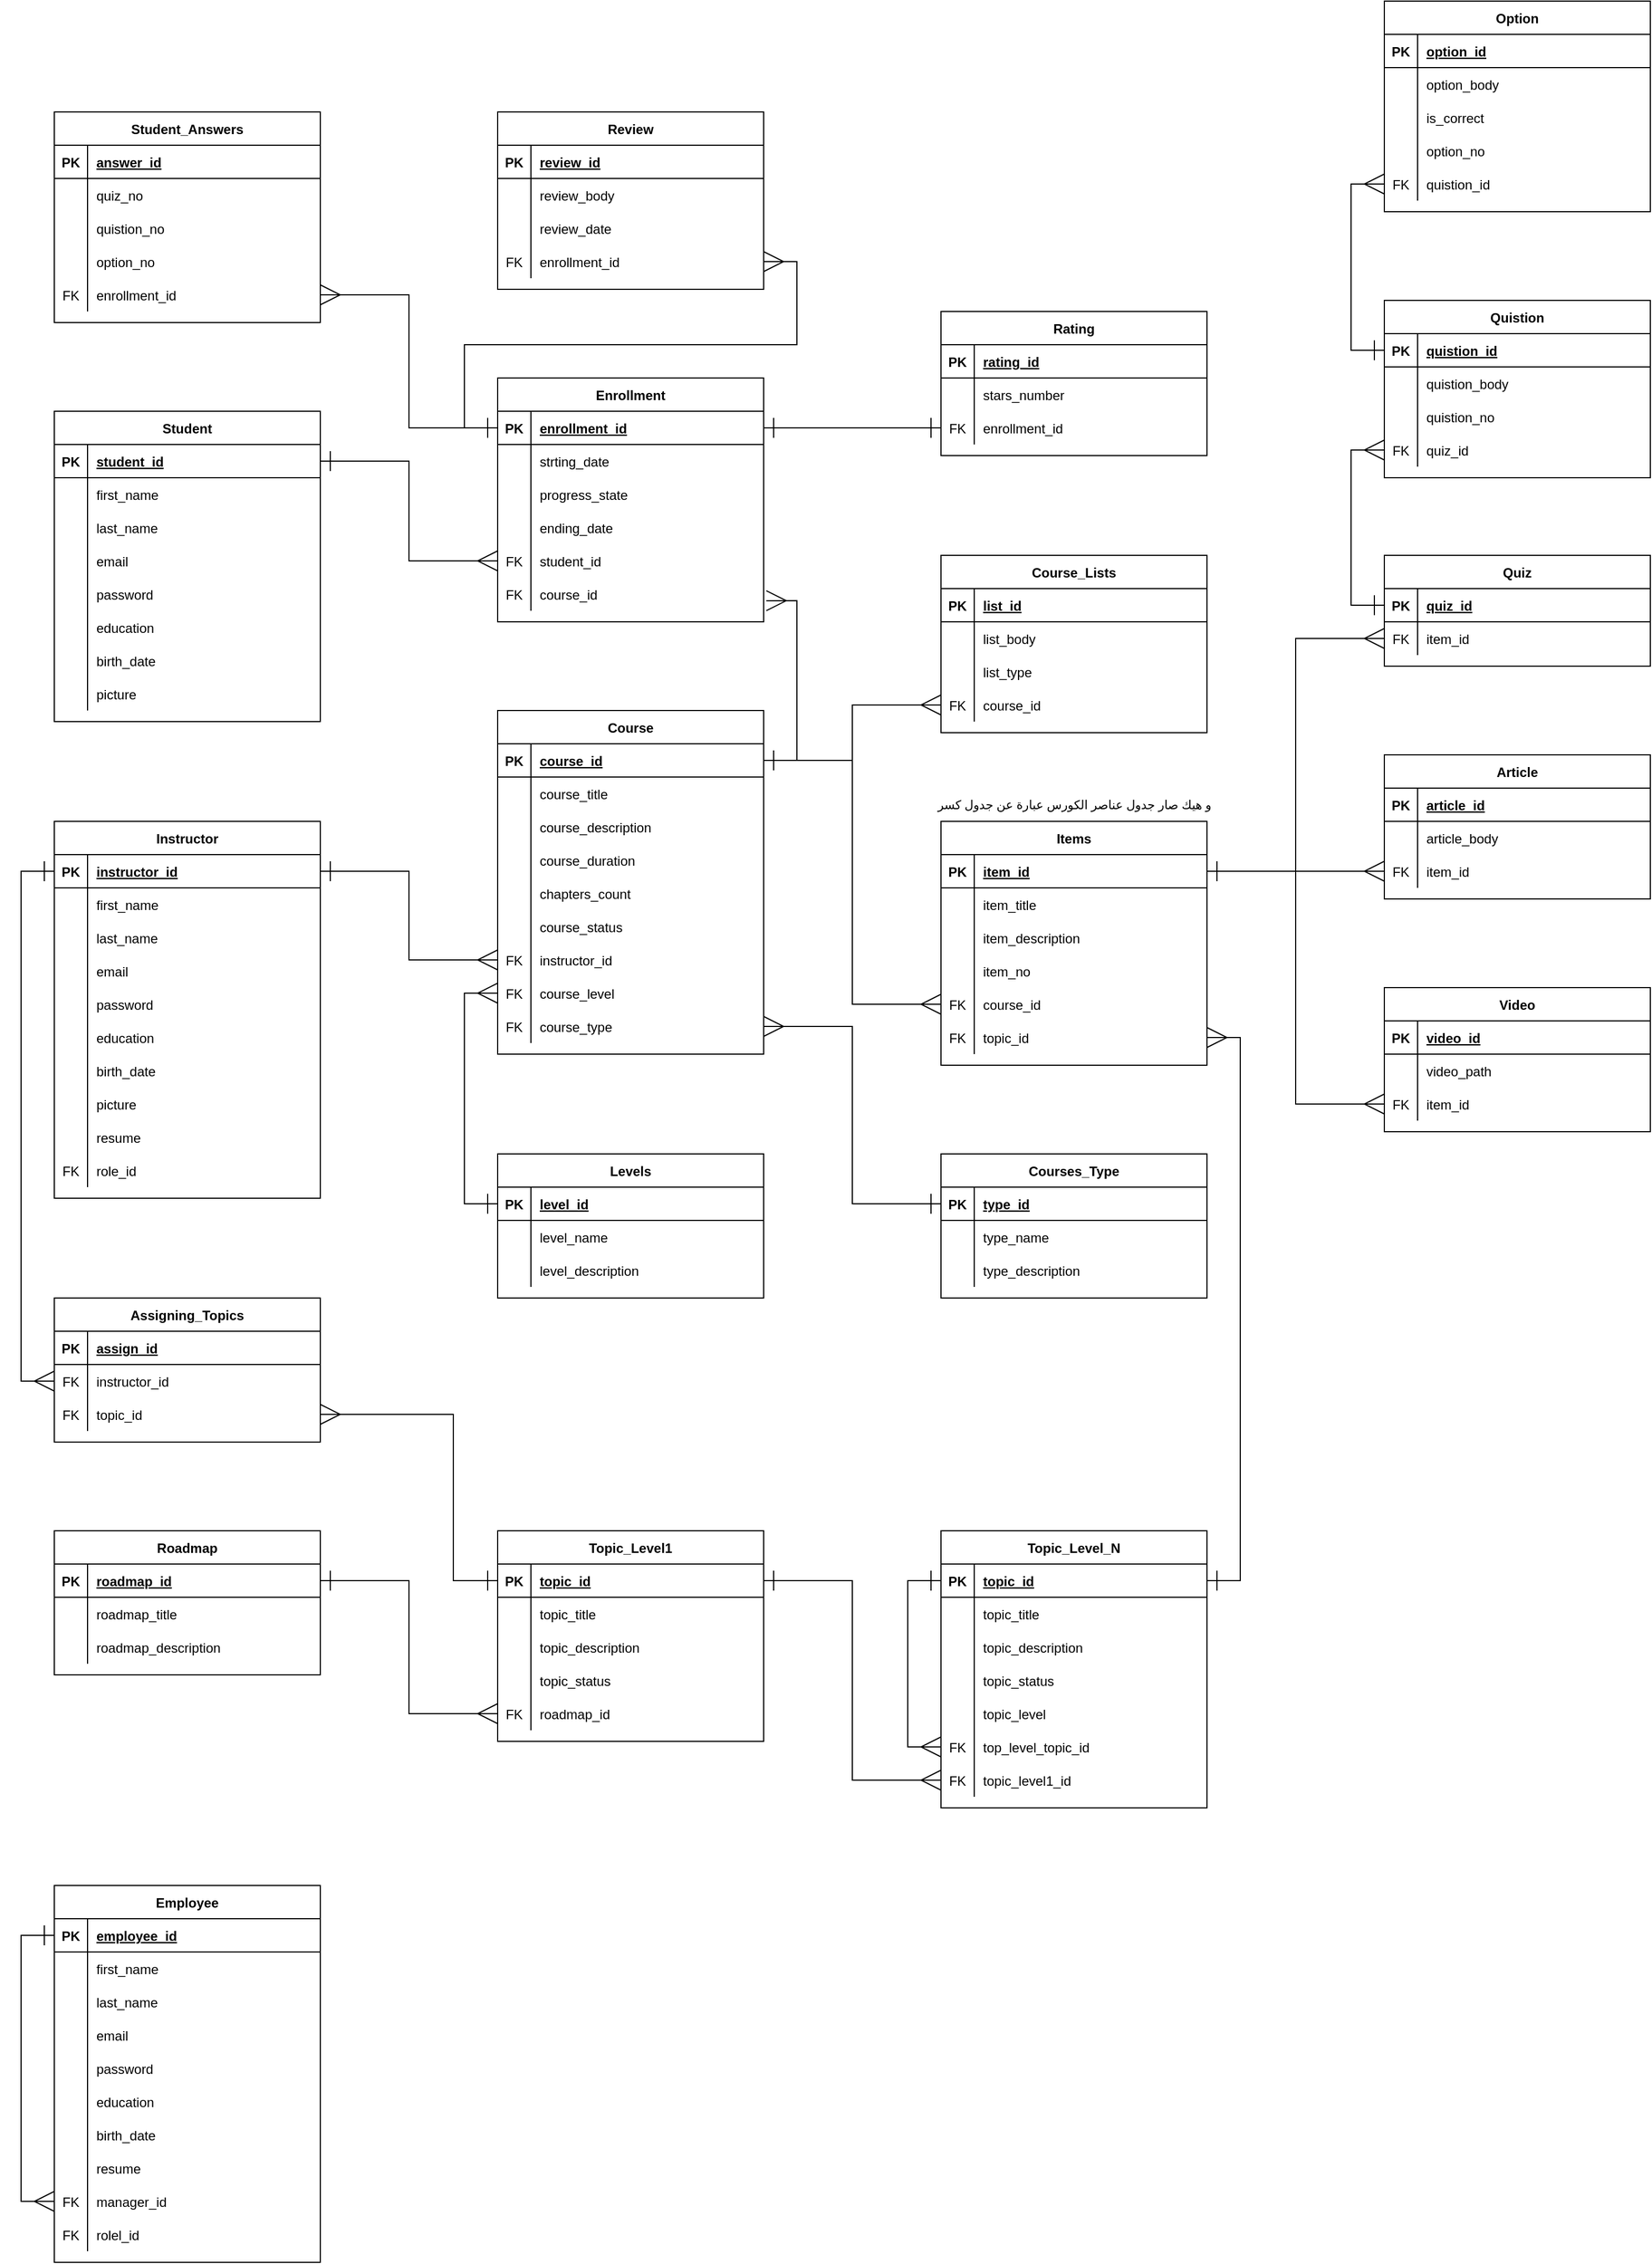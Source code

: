 <mxfile version="21.6.6" type="github">
  <diagram id="R2lEEEUBdFMjLlhIrx00" name="Page-1">
    <mxGraphModel dx="1165" dy="1945" grid="1" gridSize="10" guides="1" tooltips="1" connect="1" arrows="1" fold="1" page="1" pageScale="1" pageWidth="850" pageHeight="1100" math="0" shadow="0" extFonts="Permanent Marker^https://fonts.googleapis.com/css?family=Permanent+Marker">
      <root>
        <mxCell id="0" />
        <mxCell id="1" parent="0" />
        <mxCell id="a6Dhro6RoFMwGRgEGYVC-458" style="edgeStyle=orthogonalEdgeStyle;shape=connector;rounded=0;orthogonalLoop=1;jettySize=auto;html=1;exitX=0;exitY=0.5;exitDx=0;exitDy=0;entryX=0;entryY=0.5;entryDx=0;entryDy=0;labelBackgroundColor=default;strokeColor=default;fontFamily=Helvetica;fontSize=11;fontColor=default;startArrow=ERone;startFill=0;endArrow=ERmany;endFill=0;startSize=16;endSize=16;" edge="1" parent="1" source="a6Dhro6RoFMwGRgEGYVC-427" target="a6Dhro6RoFMwGRgEGYVC-454">
          <mxGeometry relative="1" as="geometry" />
        </mxCell>
        <mxCell id="a6Dhro6RoFMwGRgEGYVC-363" style="edgeStyle=orthogonalEdgeStyle;shape=connector;rounded=0;orthogonalLoop=1;jettySize=auto;html=1;exitX=0;exitY=0.5;exitDx=0;exitDy=0;entryX=0;entryY=0.5;entryDx=0;entryDy=0;labelBackgroundColor=default;strokeColor=default;fontFamily=Helvetica;fontSize=11;fontColor=default;startArrow=ERone;startFill=0;endArrow=ERmany;endFill=0;startSize=16;endSize=16;" edge="1" parent="1" source="a6Dhro6RoFMwGRgEGYVC-342" target="a6Dhro6RoFMwGRgEGYVC-357">
          <mxGeometry relative="1" as="geometry" />
        </mxCell>
        <mxCell id="C-vyLk0tnHw3VtMMgP7b-2" value="Enrollment" style="shape=table;startSize=30;container=1;collapsible=1;childLayout=tableLayout;fixedRows=1;rowLines=0;fontStyle=1;align=center;resizeLast=1;" parent="1" vertex="1">
          <mxGeometry x="480" y="80" width="240" height="220" as="geometry" />
        </mxCell>
        <mxCell id="C-vyLk0tnHw3VtMMgP7b-3" value="" style="shape=partialRectangle;collapsible=0;dropTarget=0;pointerEvents=0;fillColor=none;points=[[0,0.5],[1,0.5]];portConstraint=eastwest;top=0;left=0;right=0;bottom=1;" parent="C-vyLk0tnHw3VtMMgP7b-2" vertex="1">
          <mxGeometry y="30" width="240" height="30" as="geometry" />
        </mxCell>
        <mxCell id="C-vyLk0tnHw3VtMMgP7b-4" value="PK" style="shape=partialRectangle;overflow=hidden;connectable=0;fillColor=none;top=0;left=0;bottom=0;right=0;fontStyle=1;" parent="C-vyLk0tnHw3VtMMgP7b-3" vertex="1">
          <mxGeometry width="30" height="30" as="geometry">
            <mxRectangle width="30" height="30" as="alternateBounds" />
          </mxGeometry>
        </mxCell>
        <mxCell id="C-vyLk0tnHw3VtMMgP7b-5" value="enrollment_id" style="shape=partialRectangle;overflow=hidden;connectable=0;fillColor=none;top=0;left=0;bottom=0;right=0;align=left;spacingLeft=6;fontStyle=5;" parent="C-vyLk0tnHw3VtMMgP7b-3" vertex="1">
          <mxGeometry x="30" width="210" height="30" as="geometry">
            <mxRectangle width="210" height="30" as="alternateBounds" />
          </mxGeometry>
        </mxCell>
        <mxCell id="a6Dhro6RoFMwGRgEGYVC-21" style="shape=partialRectangle;collapsible=0;dropTarget=0;pointerEvents=0;fillColor=none;points=[[0,0.5],[1,0.5]];portConstraint=eastwest;top=0;left=0;right=0;bottom=0;" vertex="1" parent="C-vyLk0tnHw3VtMMgP7b-2">
          <mxGeometry y="60" width="240" height="30" as="geometry" />
        </mxCell>
        <mxCell id="a6Dhro6RoFMwGRgEGYVC-22" style="shape=partialRectangle;overflow=hidden;connectable=0;fillColor=none;top=0;left=0;bottom=0;right=0;" vertex="1" parent="a6Dhro6RoFMwGRgEGYVC-21">
          <mxGeometry width="30" height="30" as="geometry">
            <mxRectangle width="30" height="30" as="alternateBounds" />
          </mxGeometry>
        </mxCell>
        <mxCell id="a6Dhro6RoFMwGRgEGYVC-23" value="strting_date" style="shape=partialRectangle;overflow=hidden;connectable=0;fillColor=none;top=0;left=0;bottom=0;right=0;align=left;spacingLeft=6;" vertex="1" parent="a6Dhro6RoFMwGRgEGYVC-21">
          <mxGeometry x="30" width="210" height="30" as="geometry">
            <mxRectangle width="210" height="30" as="alternateBounds" />
          </mxGeometry>
        </mxCell>
        <mxCell id="a6Dhro6RoFMwGRgEGYVC-24" style="shape=partialRectangle;collapsible=0;dropTarget=0;pointerEvents=0;fillColor=none;points=[[0,0.5],[1,0.5]];portConstraint=eastwest;top=0;left=0;right=0;bottom=0;" vertex="1" parent="C-vyLk0tnHw3VtMMgP7b-2">
          <mxGeometry y="90" width="240" height="30" as="geometry" />
        </mxCell>
        <mxCell id="a6Dhro6RoFMwGRgEGYVC-25" style="shape=partialRectangle;overflow=hidden;connectable=0;fillColor=none;top=0;left=0;bottom=0;right=0;" vertex="1" parent="a6Dhro6RoFMwGRgEGYVC-24">
          <mxGeometry width="30" height="30" as="geometry">
            <mxRectangle width="30" height="30" as="alternateBounds" />
          </mxGeometry>
        </mxCell>
        <mxCell id="a6Dhro6RoFMwGRgEGYVC-26" value="progress_state" style="shape=partialRectangle;overflow=hidden;connectable=0;fillColor=none;top=0;left=0;bottom=0;right=0;align=left;spacingLeft=6;" vertex="1" parent="a6Dhro6RoFMwGRgEGYVC-24">
          <mxGeometry x="30" width="210" height="30" as="geometry">
            <mxRectangle width="210" height="30" as="alternateBounds" />
          </mxGeometry>
        </mxCell>
        <mxCell id="a6Dhro6RoFMwGRgEGYVC-27" style="shape=partialRectangle;collapsible=0;dropTarget=0;pointerEvents=0;fillColor=none;points=[[0,0.5],[1,0.5]];portConstraint=eastwest;top=0;left=0;right=0;bottom=0;" vertex="1" parent="C-vyLk0tnHw3VtMMgP7b-2">
          <mxGeometry y="120" width="240" height="30" as="geometry" />
        </mxCell>
        <mxCell id="a6Dhro6RoFMwGRgEGYVC-28" style="shape=partialRectangle;overflow=hidden;connectable=0;fillColor=none;top=0;left=0;bottom=0;right=0;" vertex="1" parent="a6Dhro6RoFMwGRgEGYVC-27">
          <mxGeometry width="30" height="30" as="geometry">
            <mxRectangle width="30" height="30" as="alternateBounds" />
          </mxGeometry>
        </mxCell>
        <mxCell id="a6Dhro6RoFMwGRgEGYVC-29" value="ending_date" style="shape=partialRectangle;overflow=hidden;connectable=0;fillColor=none;top=0;left=0;bottom=0;right=0;align=left;spacingLeft=6;" vertex="1" parent="a6Dhro6RoFMwGRgEGYVC-27">
          <mxGeometry x="30" width="210" height="30" as="geometry">
            <mxRectangle width="210" height="30" as="alternateBounds" />
          </mxGeometry>
        </mxCell>
        <mxCell id="C-vyLk0tnHw3VtMMgP7b-6" value="" style="shape=partialRectangle;collapsible=0;dropTarget=0;pointerEvents=0;fillColor=none;points=[[0,0.5],[1,0.5]];portConstraint=eastwest;top=0;left=0;right=0;bottom=0;" parent="C-vyLk0tnHw3VtMMgP7b-2" vertex="1">
          <mxGeometry y="150" width="240" height="30" as="geometry" />
        </mxCell>
        <mxCell id="C-vyLk0tnHw3VtMMgP7b-7" value="FK" style="shape=partialRectangle;overflow=hidden;connectable=0;fillColor=none;top=0;left=0;bottom=0;right=0;" parent="C-vyLk0tnHw3VtMMgP7b-6" vertex="1">
          <mxGeometry width="30" height="30" as="geometry">
            <mxRectangle width="30" height="30" as="alternateBounds" />
          </mxGeometry>
        </mxCell>
        <mxCell id="C-vyLk0tnHw3VtMMgP7b-8" value="student_id" style="shape=partialRectangle;overflow=hidden;connectable=0;fillColor=none;top=0;left=0;bottom=0;right=0;align=left;spacingLeft=6;" parent="C-vyLk0tnHw3VtMMgP7b-6" vertex="1">
          <mxGeometry x="30" width="210" height="30" as="geometry">
            <mxRectangle width="210" height="30" as="alternateBounds" />
          </mxGeometry>
        </mxCell>
        <mxCell id="C-vyLk0tnHw3VtMMgP7b-9" value="" style="shape=partialRectangle;collapsible=0;dropTarget=0;pointerEvents=0;fillColor=none;points=[[0,0.5],[1,0.5]];portConstraint=eastwest;top=0;left=0;right=0;bottom=0;" parent="C-vyLk0tnHw3VtMMgP7b-2" vertex="1">
          <mxGeometry y="180" width="240" height="30" as="geometry" />
        </mxCell>
        <mxCell id="C-vyLk0tnHw3VtMMgP7b-10" value="FK" style="shape=partialRectangle;overflow=hidden;connectable=0;fillColor=none;top=0;left=0;bottom=0;right=0;" parent="C-vyLk0tnHw3VtMMgP7b-9" vertex="1">
          <mxGeometry width="30" height="30" as="geometry">
            <mxRectangle width="30" height="30" as="alternateBounds" />
          </mxGeometry>
        </mxCell>
        <mxCell id="C-vyLk0tnHw3VtMMgP7b-11" value="course_id" style="shape=partialRectangle;overflow=hidden;connectable=0;fillColor=none;top=0;left=0;bottom=0;right=0;align=left;spacingLeft=6;" parent="C-vyLk0tnHw3VtMMgP7b-9" vertex="1">
          <mxGeometry x="30" width="210" height="30" as="geometry">
            <mxRectangle width="210" height="30" as="alternateBounds" />
          </mxGeometry>
        </mxCell>
        <mxCell id="C-vyLk0tnHw3VtMMgP7b-13" value="Course" style="shape=table;startSize=30;container=1;collapsible=1;childLayout=tableLayout;fixedRows=1;rowLines=0;fontStyle=1;align=center;resizeLast=1;" parent="1" vertex="1">
          <mxGeometry x="480" y="380" width="240" height="310" as="geometry">
            <mxRectangle x="480" y="380" width="80" height="30" as="alternateBounds" />
          </mxGeometry>
        </mxCell>
        <mxCell id="C-vyLk0tnHw3VtMMgP7b-14" value="" style="shape=partialRectangle;collapsible=0;dropTarget=0;pointerEvents=0;fillColor=none;points=[[0,0.5],[1,0.5]];portConstraint=eastwest;top=0;left=0;right=0;bottom=1;" parent="C-vyLk0tnHw3VtMMgP7b-13" vertex="1">
          <mxGeometry y="30" width="240" height="30" as="geometry" />
        </mxCell>
        <mxCell id="C-vyLk0tnHw3VtMMgP7b-15" value="PK" style="shape=partialRectangle;overflow=hidden;connectable=0;fillColor=none;top=0;left=0;bottom=0;right=0;fontStyle=1;" parent="C-vyLk0tnHw3VtMMgP7b-14" vertex="1">
          <mxGeometry width="30" height="30" as="geometry">
            <mxRectangle width="30" height="30" as="alternateBounds" />
          </mxGeometry>
        </mxCell>
        <mxCell id="C-vyLk0tnHw3VtMMgP7b-16" value="course_id" style="shape=partialRectangle;overflow=hidden;connectable=0;fillColor=none;top=0;left=0;bottom=0;right=0;align=left;spacingLeft=6;fontStyle=5;" parent="C-vyLk0tnHw3VtMMgP7b-14" vertex="1">
          <mxGeometry x="30" width="210" height="30" as="geometry">
            <mxRectangle width="210" height="30" as="alternateBounds" />
          </mxGeometry>
        </mxCell>
        <mxCell id="C-vyLk0tnHw3VtMMgP7b-17" value="" style="shape=partialRectangle;collapsible=0;dropTarget=0;pointerEvents=0;fillColor=none;points=[[0,0.5],[1,0.5]];portConstraint=eastwest;top=0;left=0;right=0;bottom=0;" parent="C-vyLk0tnHw3VtMMgP7b-13" vertex="1">
          <mxGeometry y="60" width="240" height="30" as="geometry" />
        </mxCell>
        <mxCell id="C-vyLk0tnHw3VtMMgP7b-18" value="" style="shape=partialRectangle;overflow=hidden;connectable=0;fillColor=none;top=0;left=0;bottom=0;right=0;" parent="C-vyLk0tnHw3VtMMgP7b-17" vertex="1">
          <mxGeometry width="30" height="30" as="geometry">
            <mxRectangle width="30" height="30" as="alternateBounds" />
          </mxGeometry>
        </mxCell>
        <mxCell id="C-vyLk0tnHw3VtMMgP7b-19" value="course_title" style="shape=partialRectangle;overflow=hidden;connectable=0;fillColor=none;top=0;left=0;bottom=0;right=0;align=left;spacingLeft=6;" parent="C-vyLk0tnHw3VtMMgP7b-17" vertex="1">
          <mxGeometry x="30" width="210" height="30" as="geometry">
            <mxRectangle width="210" height="30" as="alternateBounds" />
          </mxGeometry>
        </mxCell>
        <mxCell id="C-vyLk0tnHw3VtMMgP7b-20" value="" style="shape=partialRectangle;collapsible=0;dropTarget=0;pointerEvents=0;fillColor=none;points=[[0,0.5],[1,0.5]];portConstraint=eastwest;top=0;left=0;right=0;bottom=0;" parent="C-vyLk0tnHw3VtMMgP7b-13" vertex="1">
          <mxGeometry y="90" width="240" height="30" as="geometry" />
        </mxCell>
        <mxCell id="C-vyLk0tnHw3VtMMgP7b-21" value="" style="shape=partialRectangle;overflow=hidden;connectable=0;fillColor=none;top=0;left=0;bottom=0;right=0;" parent="C-vyLk0tnHw3VtMMgP7b-20" vertex="1">
          <mxGeometry width="30" height="30" as="geometry">
            <mxRectangle width="30" height="30" as="alternateBounds" />
          </mxGeometry>
        </mxCell>
        <mxCell id="C-vyLk0tnHw3VtMMgP7b-22" value="course_description" style="shape=partialRectangle;overflow=hidden;connectable=0;fillColor=none;top=0;left=0;bottom=0;right=0;align=left;spacingLeft=6;" parent="C-vyLk0tnHw3VtMMgP7b-20" vertex="1">
          <mxGeometry x="30" width="210" height="30" as="geometry">
            <mxRectangle width="210" height="30" as="alternateBounds" />
          </mxGeometry>
        </mxCell>
        <mxCell id="a6Dhro6RoFMwGRgEGYVC-103" style="shape=partialRectangle;collapsible=0;dropTarget=0;pointerEvents=0;fillColor=none;points=[[0,0.5],[1,0.5]];portConstraint=eastwest;top=0;left=0;right=0;bottom=0;" vertex="1" parent="C-vyLk0tnHw3VtMMgP7b-13">
          <mxGeometry y="120" width="240" height="30" as="geometry" />
        </mxCell>
        <mxCell id="a6Dhro6RoFMwGRgEGYVC-104" style="shape=partialRectangle;overflow=hidden;connectable=0;fillColor=none;top=0;left=0;bottom=0;right=0;" vertex="1" parent="a6Dhro6RoFMwGRgEGYVC-103">
          <mxGeometry width="30" height="30" as="geometry">
            <mxRectangle width="30" height="30" as="alternateBounds" />
          </mxGeometry>
        </mxCell>
        <mxCell id="a6Dhro6RoFMwGRgEGYVC-105" value="course_duration" style="shape=partialRectangle;overflow=hidden;connectable=0;fillColor=none;top=0;left=0;bottom=0;right=0;align=left;spacingLeft=6;" vertex="1" parent="a6Dhro6RoFMwGRgEGYVC-103">
          <mxGeometry x="30" width="210" height="30" as="geometry">
            <mxRectangle width="210" height="30" as="alternateBounds" />
          </mxGeometry>
        </mxCell>
        <mxCell id="a6Dhro6RoFMwGRgEGYVC-106" style="shape=partialRectangle;collapsible=0;dropTarget=0;pointerEvents=0;fillColor=none;points=[[0,0.5],[1,0.5]];portConstraint=eastwest;top=0;left=0;right=0;bottom=0;" vertex="1" parent="C-vyLk0tnHw3VtMMgP7b-13">
          <mxGeometry y="150" width="240" height="30" as="geometry" />
        </mxCell>
        <mxCell id="a6Dhro6RoFMwGRgEGYVC-107" style="shape=partialRectangle;overflow=hidden;connectable=0;fillColor=none;top=0;left=0;bottom=0;right=0;" vertex="1" parent="a6Dhro6RoFMwGRgEGYVC-106">
          <mxGeometry width="30" height="30" as="geometry">
            <mxRectangle width="30" height="30" as="alternateBounds" />
          </mxGeometry>
        </mxCell>
        <mxCell id="a6Dhro6RoFMwGRgEGYVC-108" value="chapters_count" style="shape=partialRectangle;overflow=hidden;connectable=0;fillColor=none;top=0;left=0;bottom=0;right=0;align=left;spacingLeft=6;" vertex="1" parent="a6Dhro6RoFMwGRgEGYVC-106">
          <mxGeometry x="30" width="210" height="30" as="geometry">
            <mxRectangle width="210" height="30" as="alternateBounds" />
          </mxGeometry>
        </mxCell>
        <mxCell id="a6Dhro6RoFMwGRgEGYVC-109" style="shape=partialRectangle;collapsible=0;dropTarget=0;pointerEvents=0;fillColor=none;points=[[0,0.5],[1,0.5]];portConstraint=eastwest;top=0;left=0;right=0;bottom=0;" vertex="1" parent="C-vyLk0tnHw3VtMMgP7b-13">
          <mxGeometry y="180" width="240" height="30" as="geometry" />
        </mxCell>
        <mxCell id="a6Dhro6RoFMwGRgEGYVC-110" style="shape=partialRectangle;overflow=hidden;connectable=0;fillColor=none;top=0;left=0;bottom=0;right=0;" vertex="1" parent="a6Dhro6RoFMwGRgEGYVC-109">
          <mxGeometry width="30" height="30" as="geometry">
            <mxRectangle width="30" height="30" as="alternateBounds" />
          </mxGeometry>
        </mxCell>
        <mxCell id="a6Dhro6RoFMwGRgEGYVC-111" value="course_status" style="shape=partialRectangle;overflow=hidden;connectable=0;fillColor=none;top=0;left=0;bottom=0;right=0;align=left;spacingLeft=6;" vertex="1" parent="a6Dhro6RoFMwGRgEGYVC-109">
          <mxGeometry x="30" width="210" height="30" as="geometry">
            <mxRectangle width="210" height="30" as="alternateBounds" />
          </mxGeometry>
        </mxCell>
        <mxCell id="a6Dhro6RoFMwGRgEGYVC-115" style="shape=partialRectangle;collapsible=0;dropTarget=0;pointerEvents=0;fillColor=none;points=[[0,0.5],[1,0.5]];portConstraint=eastwest;top=0;left=0;right=0;bottom=0;" vertex="1" parent="C-vyLk0tnHw3VtMMgP7b-13">
          <mxGeometry y="210" width="240" height="30" as="geometry" />
        </mxCell>
        <mxCell id="a6Dhro6RoFMwGRgEGYVC-116" value="FK" style="shape=partialRectangle;overflow=hidden;connectable=0;fillColor=none;top=0;left=0;bottom=0;right=0;" vertex="1" parent="a6Dhro6RoFMwGRgEGYVC-115">
          <mxGeometry width="30" height="30" as="geometry">
            <mxRectangle width="30" height="30" as="alternateBounds" />
          </mxGeometry>
        </mxCell>
        <mxCell id="a6Dhro6RoFMwGRgEGYVC-117" value="instructor_id" style="shape=partialRectangle;overflow=hidden;connectable=0;fillColor=none;top=0;left=0;bottom=0;right=0;align=left;spacingLeft=6;" vertex="1" parent="a6Dhro6RoFMwGRgEGYVC-115">
          <mxGeometry x="30" width="210" height="30" as="geometry">
            <mxRectangle width="210" height="30" as="alternateBounds" />
          </mxGeometry>
        </mxCell>
        <mxCell id="a6Dhro6RoFMwGRgEGYVC-112" style="shape=partialRectangle;collapsible=0;dropTarget=0;pointerEvents=0;fillColor=none;points=[[0,0.5],[1,0.5]];portConstraint=eastwest;top=0;left=0;right=0;bottom=0;" vertex="1" parent="C-vyLk0tnHw3VtMMgP7b-13">
          <mxGeometry y="240" width="240" height="30" as="geometry" />
        </mxCell>
        <mxCell id="a6Dhro6RoFMwGRgEGYVC-113" value="FK" style="shape=partialRectangle;overflow=hidden;connectable=0;fillColor=none;top=0;left=0;bottom=0;right=0;" vertex="1" parent="a6Dhro6RoFMwGRgEGYVC-112">
          <mxGeometry width="30" height="30" as="geometry">
            <mxRectangle width="30" height="30" as="alternateBounds" />
          </mxGeometry>
        </mxCell>
        <mxCell id="a6Dhro6RoFMwGRgEGYVC-114" value="course_level" style="shape=partialRectangle;overflow=hidden;connectable=0;fillColor=none;top=0;left=0;bottom=0;right=0;align=left;spacingLeft=6;" vertex="1" parent="a6Dhro6RoFMwGRgEGYVC-112">
          <mxGeometry x="30" width="210" height="30" as="geometry">
            <mxRectangle width="210" height="30" as="alternateBounds" />
          </mxGeometry>
        </mxCell>
        <mxCell id="a6Dhro6RoFMwGRgEGYVC-132" style="shape=partialRectangle;collapsible=0;dropTarget=0;pointerEvents=0;fillColor=none;points=[[0,0.5],[1,0.5]];portConstraint=eastwest;top=0;left=0;right=0;bottom=0;" vertex="1" parent="C-vyLk0tnHw3VtMMgP7b-13">
          <mxGeometry y="270" width="240" height="30" as="geometry" />
        </mxCell>
        <mxCell id="a6Dhro6RoFMwGRgEGYVC-133" value="FK" style="shape=partialRectangle;overflow=hidden;connectable=0;fillColor=none;top=0;left=0;bottom=0;right=0;" vertex="1" parent="a6Dhro6RoFMwGRgEGYVC-132">
          <mxGeometry width="30" height="30" as="geometry">
            <mxRectangle width="30" height="30" as="alternateBounds" />
          </mxGeometry>
        </mxCell>
        <mxCell id="a6Dhro6RoFMwGRgEGYVC-134" value="course_type" style="shape=partialRectangle;overflow=hidden;connectable=0;fillColor=none;top=0;left=0;bottom=0;right=0;align=left;spacingLeft=6;" vertex="1" parent="a6Dhro6RoFMwGRgEGYVC-132">
          <mxGeometry x="30" width="210" height="30" as="geometry">
            <mxRectangle width="210" height="30" as="alternateBounds" />
          </mxGeometry>
        </mxCell>
        <mxCell id="C-vyLk0tnHw3VtMMgP7b-23" value="Student" style="shape=table;startSize=30;container=1;collapsible=1;childLayout=tableLayout;fixedRows=1;rowLines=0;fontStyle=1;align=center;resizeLast=1;" parent="1" vertex="1">
          <mxGeometry x="80" y="110" width="240" height="280" as="geometry" />
        </mxCell>
        <mxCell id="C-vyLk0tnHw3VtMMgP7b-24" value="" style="shape=partialRectangle;collapsible=0;dropTarget=0;pointerEvents=0;fillColor=none;points=[[0,0.5],[1,0.5]];portConstraint=eastwest;top=0;left=0;right=0;bottom=1;" parent="C-vyLk0tnHw3VtMMgP7b-23" vertex="1">
          <mxGeometry y="30" width="240" height="30" as="geometry" />
        </mxCell>
        <mxCell id="C-vyLk0tnHw3VtMMgP7b-25" value="PK" style="shape=partialRectangle;overflow=hidden;connectable=0;fillColor=none;top=0;left=0;bottom=0;right=0;fontStyle=1;" parent="C-vyLk0tnHw3VtMMgP7b-24" vertex="1">
          <mxGeometry width="30" height="30" as="geometry">
            <mxRectangle width="30" height="30" as="alternateBounds" />
          </mxGeometry>
        </mxCell>
        <mxCell id="C-vyLk0tnHw3VtMMgP7b-26" value="student_id" style="shape=partialRectangle;overflow=hidden;connectable=0;fillColor=none;top=0;left=0;bottom=0;right=0;align=left;spacingLeft=6;fontStyle=5;" parent="C-vyLk0tnHw3VtMMgP7b-24" vertex="1">
          <mxGeometry x="30" width="210" height="30" as="geometry">
            <mxRectangle width="210" height="30" as="alternateBounds" />
          </mxGeometry>
        </mxCell>
        <mxCell id="C-vyLk0tnHw3VtMMgP7b-27" value="" style="shape=partialRectangle;collapsible=0;dropTarget=0;pointerEvents=0;fillColor=none;points=[[0,0.5],[1,0.5]];portConstraint=eastwest;top=0;left=0;right=0;bottom=0;" parent="C-vyLk0tnHw3VtMMgP7b-23" vertex="1">
          <mxGeometry y="60" width="240" height="30" as="geometry" />
        </mxCell>
        <mxCell id="C-vyLk0tnHw3VtMMgP7b-28" value="" style="shape=partialRectangle;overflow=hidden;connectable=0;fillColor=none;top=0;left=0;bottom=0;right=0;" parent="C-vyLk0tnHw3VtMMgP7b-27" vertex="1">
          <mxGeometry width="30" height="30" as="geometry">
            <mxRectangle width="30" height="30" as="alternateBounds" />
          </mxGeometry>
        </mxCell>
        <mxCell id="C-vyLk0tnHw3VtMMgP7b-29" value="first_name" style="shape=partialRectangle;overflow=hidden;connectable=0;fillColor=none;top=0;left=0;bottom=0;right=0;align=left;spacingLeft=6;" parent="C-vyLk0tnHw3VtMMgP7b-27" vertex="1">
          <mxGeometry x="30" width="210" height="30" as="geometry">
            <mxRectangle width="210" height="30" as="alternateBounds" />
          </mxGeometry>
        </mxCell>
        <mxCell id="a6Dhro6RoFMwGRgEGYVC-18" style="shape=partialRectangle;collapsible=0;dropTarget=0;pointerEvents=0;fillColor=none;points=[[0,0.5],[1,0.5]];portConstraint=eastwest;top=0;left=0;right=0;bottom=0;" vertex="1" parent="C-vyLk0tnHw3VtMMgP7b-23">
          <mxGeometry y="90" width="240" height="30" as="geometry" />
        </mxCell>
        <mxCell id="a6Dhro6RoFMwGRgEGYVC-19" style="shape=partialRectangle;overflow=hidden;connectable=0;fillColor=none;top=0;left=0;bottom=0;right=0;" vertex="1" parent="a6Dhro6RoFMwGRgEGYVC-18">
          <mxGeometry width="30" height="30" as="geometry">
            <mxRectangle width="30" height="30" as="alternateBounds" />
          </mxGeometry>
        </mxCell>
        <mxCell id="a6Dhro6RoFMwGRgEGYVC-20" value="last_name" style="shape=partialRectangle;overflow=hidden;connectable=0;fillColor=none;top=0;left=0;bottom=0;right=0;align=left;spacingLeft=6;" vertex="1" parent="a6Dhro6RoFMwGRgEGYVC-18">
          <mxGeometry x="30" width="210" height="30" as="geometry">
            <mxRectangle width="210" height="30" as="alternateBounds" />
          </mxGeometry>
        </mxCell>
        <mxCell id="a6Dhro6RoFMwGRgEGYVC-15" style="shape=partialRectangle;collapsible=0;dropTarget=0;pointerEvents=0;fillColor=none;points=[[0,0.5],[1,0.5]];portConstraint=eastwest;top=0;left=0;right=0;bottom=0;" vertex="1" parent="C-vyLk0tnHw3VtMMgP7b-23">
          <mxGeometry y="120" width="240" height="30" as="geometry" />
        </mxCell>
        <mxCell id="a6Dhro6RoFMwGRgEGYVC-16" style="shape=partialRectangle;overflow=hidden;connectable=0;fillColor=none;top=0;left=0;bottom=0;right=0;" vertex="1" parent="a6Dhro6RoFMwGRgEGYVC-15">
          <mxGeometry width="30" height="30" as="geometry">
            <mxRectangle width="30" height="30" as="alternateBounds" />
          </mxGeometry>
        </mxCell>
        <mxCell id="a6Dhro6RoFMwGRgEGYVC-17" value="email" style="shape=partialRectangle;overflow=hidden;connectable=0;fillColor=none;top=0;left=0;bottom=0;right=0;align=left;spacingLeft=6;" vertex="1" parent="a6Dhro6RoFMwGRgEGYVC-15">
          <mxGeometry x="30" width="210" height="30" as="geometry">
            <mxRectangle width="210" height="30" as="alternateBounds" />
          </mxGeometry>
        </mxCell>
        <mxCell id="a6Dhro6RoFMwGRgEGYVC-12" style="shape=partialRectangle;collapsible=0;dropTarget=0;pointerEvents=0;fillColor=none;points=[[0,0.5],[1,0.5]];portConstraint=eastwest;top=0;left=0;right=0;bottom=0;" vertex="1" parent="C-vyLk0tnHw3VtMMgP7b-23">
          <mxGeometry y="150" width="240" height="30" as="geometry" />
        </mxCell>
        <mxCell id="a6Dhro6RoFMwGRgEGYVC-13" style="shape=partialRectangle;overflow=hidden;connectable=0;fillColor=none;top=0;left=0;bottom=0;right=0;" vertex="1" parent="a6Dhro6RoFMwGRgEGYVC-12">
          <mxGeometry width="30" height="30" as="geometry">
            <mxRectangle width="30" height="30" as="alternateBounds" />
          </mxGeometry>
        </mxCell>
        <mxCell id="a6Dhro6RoFMwGRgEGYVC-14" value="password" style="shape=partialRectangle;overflow=hidden;connectable=0;fillColor=none;top=0;left=0;bottom=0;right=0;align=left;spacingLeft=6;" vertex="1" parent="a6Dhro6RoFMwGRgEGYVC-12">
          <mxGeometry x="30" width="210" height="30" as="geometry">
            <mxRectangle width="210" height="30" as="alternateBounds" />
          </mxGeometry>
        </mxCell>
        <mxCell id="a6Dhro6RoFMwGRgEGYVC-9" style="shape=partialRectangle;collapsible=0;dropTarget=0;pointerEvents=0;fillColor=none;points=[[0,0.5],[1,0.5]];portConstraint=eastwest;top=0;left=0;right=0;bottom=0;" vertex="1" parent="C-vyLk0tnHw3VtMMgP7b-23">
          <mxGeometry y="180" width="240" height="30" as="geometry" />
        </mxCell>
        <mxCell id="a6Dhro6RoFMwGRgEGYVC-10" style="shape=partialRectangle;overflow=hidden;connectable=0;fillColor=none;top=0;left=0;bottom=0;right=0;" vertex="1" parent="a6Dhro6RoFMwGRgEGYVC-9">
          <mxGeometry width="30" height="30" as="geometry">
            <mxRectangle width="30" height="30" as="alternateBounds" />
          </mxGeometry>
        </mxCell>
        <mxCell id="a6Dhro6RoFMwGRgEGYVC-11" value="education" style="shape=partialRectangle;overflow=hidden;connectable=0;fillColor=none;top=0;left=0;bottom=0;right=0;align=left;spacingLeft=6;" vertex="1" parent="a6Dhro6RoFMwGRgEGYVC-9">
          <mxGeometry x="30" width="210" height="30" as="geometry">
            <mxRectangle width="210" height="30" as="alternateBounds" />
          </mxGeometry>
        </mxCell>
        <mxCell id="a6Dhro6RoFMwGRgEGYVC-6" style="shape=partialRectangle;collapsible=0;dropTarget=0;pointerEvents=0;fillColor=none;points=[[0,0.5],[1,0.5]];portConstraint=eastwest;top=0;left=0;right=0;bottom=0;" vertex="1" parent="C-vyLk0tnHw3VtMMgP7b-23">
          <mxGeometry y="210" width="240" height="30" as="geometry" />
        </mxCell>
        <mxCell id="a6Dhro6RoFMwGRgEGYVC-7" style="shape=partialRectangle;overflow=hidden;connectable=0;fillColor=none;top=0;left=0;bottom=0;right=0;" vertex="1" parent="a6Dhro6RoFMwGRgEGYVC-6">
          <mxGeometry width="30" height="30" as="geometry">
            <mxRectangle width="30" height="30" as="alternateBounds" />
          </mxGeometry>
        </mxCell>
        <mxCell id="a6Dhro6RoFMwGRgEGYVC-8" value="birth_date" style="shape=partialRectangle;overflow=hidden;connectable=0;fillColor=none;top=0;left=0;bottom=0;right=0;align=left;spacingLeft=6;" vertex="1" parent="a6Dhro6RoFMwGRgEGYVC-6">
          <mxGeometry x="30" width="210" height="30" as="geometry">
            <mxRectangle width="210" height="30" as="alternateBounds" />
          </mxGeometry>
        </mxCell>
        <mxCell id="a6Dhro6RoFMwGRgEGYVC-3" style="shape=partialRectangle;collapsible=0;dropTarget=0;pointerEvents=0;fillColor=none;points=[[0,0.5],[1,0.5]];portConstraint=eastwest;top=0;left=0;right=0;bottom=0;" vertex="1" parent="C-vyLk0tnHw3VtMMgP7b-23">
          <mxGeometry y="240" width="240" height="30" as="geometry" />
        </mxCell>
        <mxCell id="a6Dhro6RoFMwGRgEGYVC-4" style="shape=partialRectangle;overflow=hidden;connectable=0;fillColor=none;top=0;left=0;bottom=0;right=0;" vertex="1" parent="a6Dhro6RoFMwGRgEGYVC-3">
          <mxGeometry width="30" height="30" as="geometry">
            <mxRectangle width="30" height="30" as="alternateBounds" />
          </mxGeometry>
        </mxCell>
        <mxCell id="a6Dhro6RoFMwGRgEGYVC-5" value="picture" style="shape=partialRectangle;overflow=hidden;connectable=0;fillColor=none;top=0;left=0;bottom=0;right=0;align=left;spacingLeft=6;" vertex="1" parent="a6Dhro6RoFMwGRgEGYVC-3">
          <mxGeometry x="30" width="210" height="30" as="geometry">
            <mxRectangle width="210" height="30" as="alternateBounds" />
          </mxGeometry>
        </mxCell>
        <mxCell id="a6Dhro6RoFMwGRgEGYVC-1" style="edgeStyle=orthogonalEdgeStyle;rounded=0;orthogonalLoop=1;jettySize=auto;html=1;exitX=1;exitY=0.5;exitDx=0;exitDy=0;entryX=0;entryY=0.5;entryDx=0;entryDy=0;startArrow=ERone;startFill=0;endArrow=ERmany;endFill=0;endSize=16;startSize=16;" edge="1" parent="1" source="C-vyLk0tnHw3VtMMgP7b-24" target="C-vyLk0tnHw3VtMMgP7b-6">
          <mxGeometry relative="1" as="geometry" />
        </mxCell>
        <mxCell id="a6Dhro6RoFMwGRgEGYVC-2" style="edgeStyle=orthogonalEdgeStyle;shape=connector;rounded=0;orthogonalLoop=1;jettySize=auto;html=1;exitX=1;exitY=0.5;exitDx=0;exitDy=0;entryX=1.01;entryY=0.698;entryDx=0;entryDy=0;entryPerimeter=0;labelBackgroundColor=default;strokeColor=default;fontFamily=Helvetica;fontSize=11;fontColor=default;startArrow=ERone;startFill=0;endArrow=ERmany;endFill=0;startSize=16;endSize=16;" edge="1" parent="1" source="C-vyLk0tnHw3VtMMgP7b-14" target="C-vyLk0tnHw3VtMMgP7b-9">
          <mxGeometry relative="1" as="geometry" />
        </mxCell>
        <mxCell id="a6Dhro6RoFMwGRgEGYVC-33" value="Rating" style="shape=table;startSize=30;container=1;collapsible=1;childLayout=tableLayout;fixedRows=1;rowLines=0;fontStyle=1;align=center;resizeLast=1;" vertex="1" parent="1">
          <mxGeometry x="880" y="20" width="240" height="130" as="geometry" />
        </mxCell>
        <mxCell id="a6Dhro6RoFMwGRgEGYVC-34" value="" style="shape=partialRectangle;collapsible=0;dropTarget=0;pointerEvents=0;fillColor=none;points=[[0,0.5],[1,0.5]];portConstraint=eastwest;top=0;left=0;right=0;bottom=1;" vertex="1" parent="a6Dhro6RoFMwGRgEGYVC-33">
          <mxGeometry y="30" width="240" height="30" as="geometry" />
        </mxCell>
        <mxCell id="a6Dhro6RoFMwGRgEGYVC-35" value="PK" style="shape=partialRectangle;overflow=hidden;connectable=0;fillColor=none;top=0;left=0;bottom=0;right=0;fontStyle=1;" vertex="1" parent="a6Dhro6RoFMwGRgEGYVC-34">
          <mxGeometry width="30" height="30" as="geometry">
            <mxRectangle width="30" height="30" as="alternateBounds" />
          </mxGeometry>
        </mxCell>
        <mxCell id="a6Dhro6RoFMwGRgEGYVC-36" value="rating_id" style="shape=partialRectangle;overflow=hidden;connectable=0;fillColor=none;top=0;left=0;bottom=0;right=0;align=left;spacingLeft=6;fontStyle=5;" vertex="1" parent="a6Dhro6RoFMwGRgEGYVC-34">
          <mxGeometry x="30" width="210" height="30" as="geometry">
            <mxRectangle width="210" height="30" as="alternateBounds" />
          </mxGeometry>
        </mxCell>
        <mxCell id="a6Dhro6RoFMwGRgEGYVC-40" style="shape=partialRectangle;collapsible=0;dropTarget=0;pointerEvents=0;fillColor=none;points=[[0,0.5],[1,0.5]];portConstraint=eastwest;top=0;left=0;right=0;bottom=0;" vertex="1" parent="a6Dhro6RoFMwGRgEGYVC-33">
          <mxGeometry y="60" width="240" height="30" as="geometry" />
        </mxCell>
        <mxCell id="a6Dhro6RoFMwGRgEGYVC-41" style="shape=partialRectangle;overflow=hidden;connectable=0;fillColor=none;top=0;left=0;bottom=0;right=0;" vertex="1" parent="a6Dhro6RoFMwGRgEGYVC-40">
          <mxGeometry width="30" height="30" as="geometry">
            <mxRectangle width="30" height="30" as="alternateBounds" />
          </mxGeometry>
        </mxCell>
        <mxCell id="a6Dhro6RoFMwGRgEGYVC-42" value="stars_number" style="shape=partialRectangle;overflow=hidden;connectable=0;fillColor=none;top=0;left=0;bottom=0;right=0;align=left;spacingLeft=6;" vertex="1" parent="a6Dhro6RoFMwGRgEGYVC-40">
          <mxGeometry x="30" width="210" height="30" as="geometry">
            <mxRectangle width="210" height="30" as="alternateBounds" />
          </mxGeometry>
        </mxCell>
        <mxCell id="a6Dhro6RoFMwGRgEGYVC-43" style="shape=partialRectangle;collapsible=0;dropTarget=0;pointerEvents=0;fillColor=none;points=[[0,0.5],[1,0.5]];portConstraint=eastwest;top=0;left=0;right=0;bottom=0;" vertex="1" parent="a6Dhro6RoFMwGRgEGYVC-33">
          <mxGeometry y="90" width="240" height="30" as="geometry" />
        </mxCell>
        <mxCell id="a6Dhro6RoFMwGRgEGYVC-44" value="FK" style="shape=partialRectangle;overflow=hidden;connectable=0;fillColor=none;top=0;left=0;bottom=0;right=0;" vertex="1" parent="a6Dhro6RoFMwGRgEGYVC-43">
          <mxGeometry width="30" height="30" as="geometry">
            <mxRectangle width="30" height="30" as="alternateBounds" />
          </mxGeometry>
        </mxCell>
        <mxCell id="a6Dhro6RoFMwGRgEGYVC-45" value="enrollment_id" style="shape=partialRectangle;overflow=hidden;connectable=0;fillColor=none;top=0;left=0;bottom=0;right=0;align=left;spacingLeft=6;" vertex="1" parent="a6Dhro6RoFMwGRgEGYVC-43">
          <mxGeometry x="30" width="210" height="30" as="geometry">
            <mxRectangle width="210" height="30" as="alternateBounds" />
          </mxGeometry>
        </mxCell>
        <mxCell id="a6Dhro6RoFMwGRgEGYVC-52" style="edgeStyle=orthogonalEdgeStyle;shape=connector;rounded=0;orthogonalLoop=1;jettySize=auto;html=1;entryX=1;entryY=0.5;entryDx=0;entryDy=0;labelBackgroundColor=default;strokeColor=default;fontFamily=Helvetica;fontSize=11;fontColor=default;startArrow=ERone;startFill=0;endArrow=ERone;endFill=0;startSize=16;endSize=16;" edge="1" parent="1" source="a6Dhro6RoFMwGRgEGYVC-43" target="C-vyLk0tnHw3VtMMgP7b-3">
          <mxGeometry relative="1" as="geometry" />
        </mxCell>
        <mxCell id="a6Dhro6RoFMwGRgEGYVC-72" value="Review" style="shape=table;startSize=30;container=1;collapsible=1;childLayout=tableLayout;fixedRows=1;rowLines=0;fontStyle=1;align=center;resizeLast=1;" vertex="1" parent="1">
          <mxGeometry x="480" y="-160" width="240" height="160" as="geometry" />
        </mxCell>
        <mxCell id="a6Dhro6RoFMwGRgEGYVC-73" value="" style="shape=partialRectangle;collapsible=0;dropTarget=0;pointerEvents=0;fillColor=none;points=[[0,0.5],[1,0.5]];portConstraint=eastwest;top=0;left=0;right=0;bottom=1;" vertex="1" parent="a6Dhro6RoFMwGRgEGYVC-72">
          <mxGeometry y="30" width="240" height="30" as="geometry" />
        </mxCell>
        <mxCell id="a6Dhro6RoFMwGRgEGYVC-74" value="PK" style="shape=partialRectangle;overflow=hidden;connectable=0;fillColor=none;top=0;left=0;bottom=0;right=0;fontStyle=1;" vertex="1" parent="a6Dhro6RoFMwGRgEGYVC-73">
          <mxGeometry width="30" height="30" as="geometry">
            <mxRectangle width="30" height="30" as="alternateBounds" />
          </mxGeometry>
        </mxCell>
        <mxCell id="a6Dhro6RoFMwGRgEGYVC-75" value="review_id" style="shape=partialRectangle;overflow=hidden;connectable=0;fillColor=none;top=0;left=0;bottom=0;right=0;align=left;spacingLeft=6;fontStyle=5;" vertex="1" parent="a6Dhro6RoFMwGRgEGYVC-73">
          <mxGeometry x="30" width="210" height="30" as="geometry">
            <mxRectangle width="210" height="30" as="alternateBounds" />
          </mxGeometry>
        </mxCell>
        <mxCell id="a6Dhro6RoFMwGRgEGYVC-76" style="shape=partialRectangle;collapsible=0;dropTarget=0;pointerEvents=0;fillColor=none;points=[[0,0.5],[1,0.5]];portConstraint=eastwest;top=0;left=0;right=0;bottom=0;" vertex="1" parent="a6Dhro6RoFMwGRgEGYVC-72">
          <mxGeometry y="60" width="240" height="30" as="geometry" />
        </mxCell>
        <mxCell id="a6Dhro6RoFMwGRgEGYVC-77" style="shape=partialRectangle;overflow=hidden;connectable=0;fillColor=none;top=0;left=0;bottom=0;right=0;" vertex="1" parent="a6Dhro6RoFMwGRgEGYVC-76">
          <mxGeometry width="30" height="30" as="geometry">
            <mxRectangle width="30" height="30" as="alternateBounds" />
          </mxGeometry>
        </mxCell>
        <mxCell id="a6Dhro6RoFMwGRgEGYVC-78" value="review_body" style="shape=partialRectangle;overflow=hidden;connectable=0;fillColor=none;top=0;left=0;bottom=0;right=0;align=left;spacingLeft=6;" vertex="1" parent="a6Dhro6RoFMwGRgEGYVC-76">
          <mxGeometry x="30" width="210" height="30" as="geometry">
            <mxRectangle width="210" height="30" as="alternateBounds" />
          </mxGeometry>
        </mxCell>
        <mxCell id="a6Dhro6RoFMwGRgEGYVC-82" style="shape=partialRectangle;collapsible=0;dropTarget=0;pointerEvents=0;fillColor=none;points=[[0,0.5],[1,0.5]];portConstraint=eastwest;top=0;left=0;right=0;bottom=0;" vertex="1" parent="a6Dhro6RoFMwGRgEGYVC-72">
          <mxGeometry y="90" width="240" height="30" as="geometry" />
        </mxCell>
        <mxCell id="a6Dhro6RoFMwGRgEGYVC-83" style="shape=partialRectangle;overflow=hidden;connectable=0;fillColor=none;top=0;left=0;bottom=0;right=0;" vertex="1" parent="a6Dhro6RoFMwGRgEGYVC-82">
          <mxGeometry width="30" height="30" as="geometry">
            <mxRectangle width="30" height="30" as="alternateBounds" />
          </mxGeometry>
        </mxCell>
        <mxCell id="a6Dhro6RoFMwGRgEGYVC-84" value="review_date" style="shape=partialRectangle;overflow=hidden;connectable=0;fillColor=none;top=0;left=0;bottom=0;right=0;align=left;spacingLeft=6;" vertex="1" parent="a6Dhro6RoFMwGRgEGYVC-82">
          <mxGeometry x="30" width="210" height="30" as="geometry">
            <mxRectangle width="210" height="30" as="alternateBounds" />
          </mxGeometry>
        </mxCell>
        <mxCell id="a6Dhro6RoFMwGRgEGYVC-79" style="shape=partialRectangle;collapsible=0;dropTarget=0;pointerEvents=0;fillColor=none;points=[[0,0.5],[1,0.5]];portConstraint=eastwest;top=0;left=0;right=0;bottom=0;" vertex="1" parent="a6Dhro6RoFMwGRgEGYVC-72">
          <mxGeometry y="120" width="240" height="30" as="geometry" />
        </mxCell>
        <mxCell id="a6Dhro6RoFMwGRgEGYVC-80" value="FK" style="shape=partialRectangle;overflow=hidden;connectable=0;fillColor=none;top=0;left=0;bottom=0;right=0;" vertex="1" parent="a6Dhro6RoFMwGRgEGYVC-79">
          <mxGeometry width="30" height="30" as="geometry">
            <mxRectangle width="30" height="30" as="alternateBounds" />
          </mxGeometry>
        </mxCell>
        <mxCell id="a6Dhro6RoFMwGRgEGYVC-81" value="enrollment_id" style="shape=partialRectangle;overflow=hidden;connectable=0;fillColor=none;top=0;left=0;bottom=0;right=0;align=left;spacingLeft=6;" vertex="1" parent="a6Dhro6RoFMwGRgEGYVC-79">
          <mxGeometry x="30" width="210" height="30" as="geometry">
            <mxRectangle width="210" height="30" as="alternateBounds" />
          </mxGeometry>
        </mxCell>
        <mxCell id="a6Dhro6RoFMwGRgEGYVC-85" value="Student_Answers" style="shape=table;startSize=30;container=1;collapsible=1;childLayout=tableLayout;fixedRows=1;rowLines=0;fontStyle=1;align=center;resizeLast=1;" vertex="1" parent="1">
          <mxGeometry x="80" y="-160" width="240" height="190" as="geometry" />
        </mxCell>
        <mxCell id="a6Dhro6RoFMwGRgEGYVC-86" value="" style="shape=partialRectangle;collapsible=0;dropTarget=0;pointerEvents=0;fillColor=none;points=[[0,0.5],[1,0.5]];portConstraint=eastwest;top=0;left=0;right=0;bottom=1;" vertex="1" parent="a6Dhro6RoFMwGRgEGYVC-85">
          <mxGeometry y="30" width="240" height="30" as="geometry" />
        </mxCell>
        <mxCell id="a6Dhro6RoFMwGRgEGYVC-87" value="PK" style="shape=partialRectangle;overflow=hidden;connectable=0;fillColor=none;top=0;left=0;bottom=0;right=0;fontStyle=1;" vertex="1" parent="a6Dhro6RoFMwGRgEGYVC-86">
          <mxGeometry width="30" height="30" as="geometry">
            <mxRectangle width="30" height="30" as="alternateBounds" />
          </mxGeometry>
        </mxCell>
        <mxCell id="a6Dhro6RoFMwGRgEGYVC-88" value="answer_id" style="shape=partialRectangle;overflow=hidden;connectable=0;fillColor=none;top=0;left=0;bottom=0;right=0;align=left;spacingLeft=6;fontStyle=5;" vertex="1" parent="a6Dhro6RoFMwGRgEGYVC-86">
          <mxGeometry x="30" width="210" height="30" as="geometry">
            <mxRectangle width="210" height="30" as="alternateBounds" />
          </mxGeometry>
        </mxCell>
        <mxCell id="a6Dhro6RoFMwGRgEGYVC-89" style="shape=partialRectangle;collapsible=0;dropTarget=0;pointerEvents=0;fillColor=none;points=[[0,0.5],[1,0.5]];portConstraint=eastwest;top=0;left=0;right=0;bottom=0;" vertex="1" parent="a6Dhro6RoFMwGRgEGYVC-85">
          <mxGeometry y="60" width="240" height="30" as="geometry" />
        </mxCell>
        <mxCell id="a6Dhro6RoFMwGRgEGYVC-90" style="shape=partialRectangle;overflow=hidden;connectable=0;fillColor=none;top=0;left=0;bottom=0;right=0;" vertex="1" parent="a6Dhro6RoFMwGRgEGYVC-89">
          <mxGeometry width="30" height="30" as="geometry">
            <mxRectangle width="30" height="30" as="alternateBounds" />
          </mxGeometry>
        </mxCell>
        <mxCell id="a6Dhro6RoFMwGRgEGYVC-91" value="quiz_no" style="shape=partialRectangle;overflow=hidden;connectable=0;fillColor=none;top=0;left=0;bottom=0;right=0;align=left;spacingLeft=6;" vertex="1" parent="a6Dhro6RoFMwGRgEGYVC-89">
          <mxGeometry x="30" width="210" height="30" as="geometry">
            <mxRectangle width="210" height="30" as="alternateBounds" />
          </mxGeometry>
        </mxCell>
        <mxCell id="a6Dhro6RoFMwGRgEGYVC-92" style="shape=partialRectangle;collapsible=0;dropTarget=0;pointerEvents=0;fillColor=none;points=[[0,0.5],[1,0.5]];portConstraint=eastwest;top=0;left=0;right=0;bottom=0;" vertex="1" parent="a6Dhro6RoFMwGRgEGYVC-85">
          <mxGeometry y="90" width="240" height="30" as="geometry" />
        </mxCell>
        <mxCell id="a6Dhro6RoFMwGRgEGYVC-93" style="shape=partialRectangle;overflow=hidden;connectable=0;fillColor=none;top=0;left=0;bottom=0;right=0;" vertex="1" parent="a6Dhro6RoFMwGRgEGYVC-92">
          <mxGeometry width="30" height="30" as="geometry">
            <mxRectangle width="30" height="30" as="alternateBounds" />
          </mxGeometry>
        </mxCell>
        <mxCell id="a6Dhro6RoFMwGRgEGYVC-94" value="quistion_no" style="shape=partialRectangle;overflow=hidden;connectable=0;fillColor=none;top=0;left=0;bottom=0;right=0;align=left;spacingLeft=6;" vertex="1" parent="a6Dhro6RoFMwGRgEGYVC-92">
          <mxGeometry x="30" width="210" height="30" as="geometry">
            <mxRectangle width="210" height="30" as="alternateBounds" />
          </mxGeometry>
        </mxCell>
        <mxCell id="a6Dhro6RoFMwGRgEGYVC-98" style="shape=partialRectangle;collapsible=0;dropTarget=0;pointerEvents=0;fillColor=none;points=[[0,0.5],[1,0.5]];portConstraint=eastwest;top=0;left=0;right=0;bottom=0;" vertex="1" parent="a6Dhro6RoFMwGRgEGYVC-85">
          <mxGeometry y="120" width="240" height="30" as="geometry" />
        </mxCell>
        <mxCell id="a6Dhro6RoFMwGRgEGYVC-99" style="shape=partialRectangle;overflow=hidden;connectable=0;fillColor=none;top=0;left=0;bottom=0;right=0;" vertex="1" parent="a6Dhro6RoFMwGRgEGYVC-98">
          <mxGeometry width="30" height="30" as="geometry">
            <mxRectangle width="30" height="30" as="alternateBounds" />
          </mxGeometry>
        </mxCell>
        <mxCell id="a6Dhro6RoFMwGRgEGYVC-100" value="option_no" style="shape=partialRectangle;overflow=hidden;connectable=0;fillColor=none;top=0;left=0;bottom=0;right=0;align=left;spacingLeft=6;" vertex="1" parent="a6Dhro6RoFMwGRgEGYVC-98">
          <mxGeometry x="30" width="210" height="30" as="geometry">
            <mxRectangle width="210" height="30" as="alternateBounds" />
          </mxGeometry>
        </mxCell>
        <mxCell id="a6Dhro6RoFMwGRgEGYVC-95" style="shape=partialRectangle;collapsible=0;dropTarget=0;pointerEvents=0;fillColor=none;points=[[0,0.5],[1,0.5]];portConstraint=eastwest;top=0;left=0;right=0;bottom=0;" vertex="1" parent="a6Dhro6RoFMwGRgEGYVC-85">
          <mxGeometry y="150" width="240" height="30" as="geometry" />
        </mxCell>
        <mxCell id="a6Dhro6RoFMwGRgEGYVC-96" value="FK" style="shape=partialRectangle;overflow=hidden;connectable=0;fillColor=none;top=0;left=0;bottom=0;right=0;" vertex="1" parent="a6Dhro6RoFMwGRgEGYVC-95">
          <mxGeometry width="30" height="30" as="geometry">
            <mxRectangle width="30" height="30" as="alternateBounds" />
          </mxGeometry>
        </mxCell>
        <mxCell id="a6Dhro6RoFMwGRgEGYVC-97" value="enrollment_id" style="shape=partialRectangle;overflow=hidden;connectable=0;fillColor=none;top=0;left=0;bottom=0;right=0;align=left;spacingLeft=6;" vertex="1" parent="a6Dhro6RoFMwGRgEGYVC-95">
          <mxGeometry x="30" width="210" height="30" as="geometry">
            <mxRectangle width="210" height="30" as="alternateBounds" />
          </mxGeometry>
        </mxCell>
        <mxCell id="a6Dhro6RoFMwGRgEGYVC-101" style="edgeStyle=orthogonalEdgeStyle;shape=connector;rounded=0;orthogonalLoop=1;jettySize=auto;html=1;exitX=0;exitY=0.5;exitDx=0;exitDy=0;labelBackgroundColor=default;strokeColor=default;fontFamily=Helvetica;fontSize=11;fontColor=default;startArrow=ERone;startFill=0;endArrow=ERmany;endFill=0;startSize=16;endSize=16;" edge="1" parent="1" source="C-vyLk0tnHw3VtMMgP7b-3" target="a6Dhro6RoFMwGRgEGYVC-95">
          <mxGeometry relative="1" as="geometry" />
        </mxCell>
        <mxCell id="a6Dhro6RoFMwGRgEGYVC-102" style="edgeStyle=orthogonalEdgeStyle;shape=connector;rounded=0;orthogonalLoop=1;jettySize=auto;html=1;exitX=0;exitY=0.5;exitDx=0;exitDy=0;labelBackgroundColor=default;strokeColor=default;fontFamily=Helvetica;fontSize=11;fontColor=default;startArrow=ERone;startFill=0;endArrow=ERmany;endFill=0;startSize=16;endSize=16;" edge="1" parent="1" source="C-vyLk0tnHw3VtMMgP7b-3" target="a6Dhro6RoFMwGRgEGYVC-79">
          <mxGeometry relative="1" as="geometry" />
        </mxCell>
        <mxCell id="a6Dhro6RoFMwGRgEGYVC-118" value="Levels" style="shape=table;startSize=30;container=1;collapsible=1;childLayout=tableLayout;fixedRows=1;rowLines=0;fontStyle=1;align=center;resizeLast=1;" vertex="1" parent="1">
          <mxGeometry x="480" y="780" width="240" height="130" as="geometry" />
        </mxCell>
        <mxCell id="a6Dhro6RoFMwGRgEGYVC-119" value="" style="shape=partialRectangle;collapsible=0;dropTarget=0;pointerEvents=0;fillColor=none;points=[[0,0.5],[1,0.5]];portConstraint=eastwest;top=0;left=0;right=0;bottom=1;" vertex="1" parent="a6Dhro6RoFMwGRgEGYVC-118">
          <mxGeometry y="30" width="240" height="30" as="geometry" />
        </mxCell>
        <mxCell id="a6Dhro6RoFMwGRgEGYVC-120" value="PK" style="shape=partialRectangle;overflow=hidden;connectable=0;fillColor=none;top=0;left=0;bottom=0;right=0;fontStyle=1;" vertex="1" parent="a6Dhro6RoFMwGRgEGYVC-119">
          <mxGeometry width="30" height="30" as="geometry">
            <mxRectangle width="30" height="30" as="alternateBounds" />
          </mxGeometry>
        </mxCell>
        <mxCell id="a6Dhro6RoFMwGRgEGYVC-121" value="level_id" style="shape=partialRectangle;overflow=hidden;connectable=0;fillColor=none;top=0;left=0;bottom=0;right=0;align=left;spacingLeft=6;fontStyle=5;" vertex="1" parent="a6Dhro6RoFMwGRgEGYVC-119">
          <mxGeometry x="30" width="210" height="30" as="geometry">
            <mxRectangle width="210" height="30" as="alternateBounds" />
          </mxGeometry>
        </mxCell>
        <mxCell id="a6Dhro6RoFMwGRgEGYVC-122" style="shape=partialRectangle;collapsible=0;dropTarget=0;pointerEvents=0;fillColor=none;points=[[0,0.5],[1,0.5]];portConstraint=eastwest;top=0;left=0;right=0;bottom=0;" vertex="1" parent="a6Dhro6RoFMwGRgEGYVC-118">
          <mxGeometry y="60" width="240" height="30" as="geometry" />
        </mxCell>
        <mxCell id="a6Dhro6RoFMwGRgEGYVC-123" style="shape=partialRectangle;overflow=hidden;connectable=0;fillColor=none;top=0;left=0;bottom=0;right=0;" vertex="1" parent="a6Dhro6RoFMwGRgEGYVC-122">
          <mxGeometry width="30" height="30" as="geometry">
            <mxRectangle width="30" height="30" as="alternateBounds" />
          </mxGeometry>
        </mxCell>
        <mxCell id="a6Dhro6RoFMwGRgEGYVC-124" value="level_name" style="shape=partialRectangle;overflow=hidden;connectable=0;fillColor=none;top=0;left=0;bottom=0;right=0;align=left;spacingLeft=6;" vertex="1" parent="a6Dhro6RoFMwGRgEGYVC-122">
          <mxGeometry x="30" width="210" height="30" as="geometry">
            <mxRectangle width="210" height="30" as="alternateBounds" />
          </mxGeometry>
        </mxCell>
        <mxCell id="a6Dhro6RoFMwGRgEGYVC-125" style="shape=partialRectangle;collapsible=0;dropTarget=0;pointerEvents=0;fillColor=none;points=[[0,0.5],[1,0.5]];portConstraint=eastwest;top=0;left=0;right=0;bottom=0;" vertex="1" parent="a6Dhro6RoFMwGRgEGYVC-118">
          <mxGeometry y="90" width="240" height="30" as="geometry" />
        </mxCell>
        <mxCell id="a6Dhro6RoFMwGRgEGYVC-126" style="shape=partialRectangle;overflow=hidden;connectable=0;fillColor=none;top=0;left=0;bottom=0;right=0;" vertex="1" parent="a6Dhro6RoFMwGRgEGYVC-125">
          <mxGeometry width="30" height="30" as="geometry">
            <mxRectangle width="30" height="30" as="alternateBounds" />
          </mxGeometry>
        </mxCell>
        <mxCell id="a6Dhro6RoFMwGRgEGYVC-127" value="level_description" style="shape=partialRectangle;overflow=hidden;connectable=0;fillColor=none;top=0;left=0;bottom=0;right=0;align=left;spacingLeft=6;" vertex="1" parent="a6Dhro6RoFMwGRgEGYVC-125">
          <mxGeometry x="30" width="210" height="30" as="geometry">
            <mxRectangle width="210" height="30" as="alternateBounds" />
          </mxGeometry>
        </mxCell>
        <mxCell id="a6Dhro6RoFMwGRgEGYVC-131" style="edgeStyle=orthogonalEdgeStyle;shape=connector;rounded=0;orthogonalLoop=1;jettySize=auto;html=1;exitX=0;exitY=0.5;exitDx=0;exitDy=0;entryX=0;entryY=0.5;entryDx=0;entryDy=0;labelBackgroundColor=default;strokeColor=default;fontFamily=Helvetica;fontSize=11;fontColor=default;startArrow=ERone;startFill=0;endArrow=ERmany;endFill=0;startSize=16;endSize=16;" edge="1" parent="1" source="a6Dhro6RoFMwGRgEGYVC-119" target="a6Dhro6RoFMwGRgEGYVC-112">
          <mxGeometry relative="1" as="geometry" />
        </mxCell>
        <mxCell id="a6Dhro6RoFMwGRgEGYVC-135" value="Courses_Type" style="shape=table;startSize=30;container=1;collapsible=1;childLayout=tableLayout;fixedRows=1;rowLines=0;fontStyle=1;align=center;resizeLast=1;" vertex="1" parent="1">
          <mxGeometry x="880" y="780" width="240" height="130" as="geometry" />
        </mxCell>
        <mxCell id="a6Dhro6RoFMwGRgEGYVC-136" value="" style="shape=partialRectangle;collapsible=0;dropTarget=0;pointerEvents=0;fillColor=none;points=[[0,0.5],[1,0.5]];portConstraint=eastwest;top=0;left=0;right=0;bottom=1;" vertex="1" parent="a6Dhro6RoFMwGRgEGYVC-135">
          <mxGeometry y="30" width="240" height="30" as="geometry" />
        </mxCell>
        <mxCell id="a6Dhro6RoFMwGRgEGYVC-137" value="PK" style="shape=partialRectangle;overflow=hidden;connectable=0;fillColor=none;top=0;left=0;bottom=0;right=0;fontStyle=1;" vertex="1" parent="a6Dhro6RoFMwGRgEGYVC-136">
          <mxGeometry width="30" height="30" as="geometry">
            <mxRectangle width="30" height="30" as="alternateBounds" />
          </mxGeometry>
        </mxCell>
        <mxCell id="a6Dhro6RoFMwGRgEGYVC-138" value="type_id" style="shape=partialRectangle;overflow=hidden;connectable=0;fillColor=none;top=0;left=0;bottom=0;right=0;align=left;spacingLeft=6;fontStyle=5;" vertex="1" parent="a6Dhro6RoFMwGRgEGYVC-136">
          <mxGeometry x="30" width="210" height="30" as="geometry">
            <mxRectangle width="210" height="30" as="alternateBounds" />
          </mxGeometry>
        </mxCell>
        <mxCell id="a6Dhro6RoFMwGRgEGYVC-139" style="shape=partialRectangle;collapsible=0;dropTarget=0;pointerEvents=0;fillColor=none;points=[[0,0.5],[1,0.5]];portConstraint=eastwest;top=0;left=0;right=0;bottom=0;" vertex="1" parent="a6Dhro6RoFMwGRgEGYVC-135">
          <mxGeometry y="60" width="240" height="30" as="geometry" />
        </mxCell>
        <mxCell id="a6Dhro6RoFMwGRgEGYVC-140" style="shape=partialRectangle;overflow=hidden;connectable=0;fillColor=none;top=0;left=0;bottom=0;right=0;" vertex="1" parent="a6Dhro6RoFMwGRgEGYVC-139">
          <mxGeometry width="30" height="30" as="geometry">
            <mxRectangle width="30" height="30" as="alternateBounds" />
          </mxGeometry>
        </mxCell>
        <mxCell id="a6Dhro6RoFMwGRgEGYVC-141" value="type_name" style="shape=partialRectangle;overflow=hidden;connectable=0;fillColor=none;top=0;left=0;bottom=0;right=0;align=left;spacingLeft=6;" vertex="1" parent="a6Dhro6RoFMwGRgEGYVC-139">
          <mxGeometry x="30" width="210" height="30" as="geometry">
            <mxRectangle width="210" height="30" as="alternateBounds" />
          </mxGeometry>
        </mxCell>
        <mxCell id="a6Dhro6RoFMwGRgEGYVC-142" style="shape=partialRectangle;collapsible=0;dropTarget=0;pointerEvents=0;fillColor=none;points=[[0,0.5],[1,0.5]];portConstraint=eastwest;top=0;left=0;right=0;bottom=0;" vertex="1" parent="a6Dhro6RoFMwGRgEGYVC-135">
          <mxGeometry y="90" width="240" height="30" as="geometry" />
        </mxCell>
        <mxCell id="a6Dhro6RoFMwGRgEGYVC-143" style="shape=partialRectangle;overflow=hidden;connectable=0;fillColor=none;top=0;left=0;bottom=0;right=0;" vertex="1" parent="a6Dhro6RoFMwGRgEGYVC-142">
          <mxGeometry width="30" height="30" as="geometry">
            <mxRectangle width="30" height="30" as="alternateBounds" />
          </mxGeometry>
        </mxCell>
        <mxCell id="a6Dhro6RoFMwGRgEGYVC-144" value="type_description" style="shape=partialRectangle;overflow=hidden;connectable=0;fillColor=none;top=0;left=0;bottom=0;right=0;align=left;spacingLeft=6;" vertex="1" parent="a6Dhro6RoFMwGRgEGYVC-142">
          <mxGeometry x="30" width="210" height="30" as="geometry">
            <mxRectangle width="210" height="30" as="alternateBounds" />
          </mxGeometry>
        </mxCell>
        <mxCell id="a6Dhro6RoFMwGRgEGYVC-145" style="edgeStyle=orthogonalEdgeStyle;shape=connector;rounded=0;orthogonalLoop=1;jettySize=auto;html=1;exitX=0;exitY=0.5;exitDx=0;exitDy=0;labelBackgroundColor=default;strokeColor=default;fontFamily=Helvetica;fontSize=11;fontColor=default;startArrow=ERone;startFill=0;endArrow=ERmany;endFill=0;startSize=16;endSize=16;" edge="1" parent="1" source="a6Dhro6RoFMwGRgEGYVC-136" target="a6Dhro6RoFMwGRgEGYVC-132">
          <mxGeometry relative="1" as="geometry" />
        </mxCell>
        <mxCell id="a6Dhro6RoFMwGRgEGYVC-163" value="Items" style="shape=table;startSize=30;container=1;collapsible=1;childLayout=tableLayout;fixedRows=1;rowLines=0;fontStyle=1;align=center;resizeLast=1;" vertex="1" parent="1">
          <mxGeometry x="880" y="480" width="240" height="220" as="geometry" />
        </mxCell>
        <mxCell id="a6Dhro6RoFMwGRgEGYVC-164" value="" style="shape=partialRectangle;collapsible=0;dropTarget=0;pointerEvents=0;fillColor=none;points=[[0,0.5],[1,0.5]];portConstraint=eastwest;top=0;left=0;right=0;bottom=1;" vertex="1" parent="a6Dhro6RoFMwGRgEGYVC-163">
          <mxGeometry y="30" width="240" height="30" as="geometry" />
        </mxCell>
        <mxCell id="a6Dhro6RoFMwGRgEGYVC-165" value="PK" style="shape=partialRectangle;overflow=hidden;connectable=0;fillColor=none;top=0;left=0;bottom=0;right=0;fontStyle=1;" vertex="1" parent="a6Dhro6RoFMwGRgEGYVC-164">
          <mxGeometry width="30" height="30" as="geometry">
            <mxRectangle width="30" height="30" as="alternateBounds" />
          </mxGeometry>
        </mxCell>
        <mxCell id="a6Dhro6RoFMwGRgEGYVC-166" value="item_id" style="shape=partialRectangle;overflow=hidden;connectable=0;fillColor=none;top=0;left=0;bottom=0;right=0;align=left;spacingLeft=6;fontStyle=5;" vertex="1" parent="a6Dhro6RoFMwGRgEGYVC-164">
          <mxGeometry x="30" width="210" height="30" as="geometry">
            <mxRectangle width="210" height="30" as="alternateBounds" />
          </mxGeometry>
        </mxCell>
        <mxCell id="a6Dhro6RoFMwGRgEGYVC-167" style="shape=partialRectangle;collapsible=0;dropTarget=0;pointerEvents=0;fillColor=none;points=[[0,0.5],[1,0.5]];portConstraint=eastwest;top=0;left=0;right=0;bottom=0;" vertex="1" parent="a6Dhro6RoFMwGRgEGYVC-163">
          <mxGeometry y="60" width="240" height="30" as="geometry" />
        </mxCell>
        <mxCell id="a6Dhro6RoFMwGRgEGYVC-168" value="" style="shape=partialRectangle;overflow=hidden;connectable=0;fillColor=none;top=0;left=0;bottom=0;right=0;" vertex="1" parent="a6Dhro6RoFMwGRgEGYVC-167">
          <mxGeometry width="30" height="30" as="geometry">
            <mxRectangle width="30" height="30" as="alternateBounds" />
          </mxGeometry>
        </mxCell>
        <mxCell id="a6Dhro6RoFMwGRgEGYVC-169" value="item_title" style="shape=partialRectangle;overflow=hidden;connectable=0;fillColor=none;top=0;left=0;bottom=0;right=0;align=left;spacingLeft=6;" vertex="1" parent="a6Dhro6RoFMwGRgEGYVC-167">
          <mxGeometry x="30" width="210" height="30" as="geometry">
            <mxRectangle width="210" height="30" as="alternateBounds" />
          </mxGeometry>
        </mxCell>
        <mxCell id="a6Dhro6RoFMwGRgEGYVC-170" style="shape=partialRectangle;collapsible=0;dropTarget=0;pointerEvents=0;fillColor=none;points=[[0,0.5],[1,0.5]];portConstraint=eastwest;top=0;left=0;right=0;bottom=0;" vertex="1" parent="a6Dhro6RoFMwGRgEGYVC-163">
          <mxGeometry y="90" width="240" height="30" as="geometry" />
        </mxCell>
        <mxCell id="a6Dhro6RoFMwGRgEGYVC-171" value="" style="shape=partialRectangle;overflow=hidden;connectable=0;fillColor=none;top=0;left=0;bottom=0;right=0;" vertex="1" parent="a6Dhro6RoFMwGRgEGYVC-170">
          <mxGeometry width="30" height="30" as="geometry">
            <mxRectangle width="30" height="30" as="alternateBounds" />
          </mxGeometry>
        </mxCell>
        <mxCell id="a6Dhro6RoFMwGRgEGYVC-172" value="item_description" style="shape=partialRectangle;overflow=hidden;connectable=0;fillColor=none;top=0;left=0;bottom=0;right=0;align=left;spacingLeft=6;" vertex="1" parent="a6Dhro6RoFMwGRgEGYVC-170">
          <mxGeometry x="30" width="210" height="30" as="geometry">
            <mxRectangle width="210" height="30" as="alternateBounds" />
          </mxGeometry>
        </mxCell>
        <mxCell id="a6Dhro6RoFMwGRgEGYVC-173" style="shape=partialRectangle;collapsible=0;dropTarget=0;pointerEvents=0;fillColor=none;points=[[0,0.5],[1,0.5]];portConstraint=eastwest;top=0;left=0;right=0;bottom=0;" vertex="1" parent="a6Dhro6RoFMwGRgEGYVC-163">
          <mxGeometry y="120" width="240" height="30" as="geometry" />
        </mxCell>
        <mxCell id="a6Dhro6RoFMwGRgEGYVC-174" value="" style="shape=partialRectangle;overflow=hidden;connectable=0;fillColor=none;top=0;left=0;bottom=0;right=0;" vertex="1" parent="a6Dhro6RoFMwGRgEGYVC-173">
          <mxGeometry width="30" height="30" as="geometry">
            <mxRectangle width="30" height="30" as="alternateBounds" />
          </mxGeometry>
        </mxCell>
        <mxCell id="a6Dhro6RoFMwGRgEGYVC-175" value="item_no" style="shape=partialRectangle;overflow=hidden;connectable=0;fillColor=none;top=0;left=0;bottom=0;right=0;align=left;spacingLeft=6;" vertex="1" parent="a6Dhro6RoFMwGRgEGYVC-173">
          <mxGeometry x="30" width="210" height="30" as="geometry">
            <mxRectangle width="210" height="30" as="alternateBounds" />
          </mxGeometry>
        </mxCell>
        <mxCell id="a6Dhro6RoFMwGRgEGYVC-370" style="shape=partialRectangle;collapsible=0;dropTarget=0;pointerEvents=0;fillColor=none;points=[[0,0.5],[1,0.5]];portConstraint=eastwest;top=0;left=0;right=0;bottom=0;" vertex="1" parent="a6Dhro6RoFMwGRgEGYVC-163">
          <mxGeometry y="150" width="240" height="30" as="geometry" />
        </mxCell>
        <mxCell id="a6Dhro6RoFMwGRgEGYVC-371" value="FK" style="shape=partialRectangle;overflow=hidden;connectable=0;fillColor=none;top=0;left=0;bottom=0;right=0;" vertex="1" parent="a6Dhro6RoFMwGRgEGYVC-370">
          <mxGeometry width="30" height="30" as="geometry">
            <mxRectangle width="30" height="30" as="alternateBounds" />
          </mxGeometry>
        </mxCell>
        <mxCell id="a6Dhro6RoFMwGRgEGYVC-372" value="course_id" style="shape=partialRectangle;overflow=hidden;connectable=0;fillColor=none;top=0;left=0;bottom=0;right=0;align=left;spacingLeft=6;" vertex="1" parent="a6Dhro6RoFMwGRgEGYVC-370">
          <mxGeometry x="30" width="210" height="30" as="geometry">
            <mxRectangle width="210" height="30" as="alternateBounds" />
          </mxGeometry>
        </mxCell>
        <mxCell id="a6Dhro6RoFMwGRgEGYVC-376" style="shape=partialRectangle;collapsible=0;dropTarget=0;pointerEvents=0;fillColor=none;points=[[0,0.5],[1,0.5]];portConstraint=eastwest;top=0;left=0;right=0;bottom=0;" vertex="1" parent="a6Dhro6RoFMwGRgEGYVC-163">
          <mxGeometry y="180" width="240" height="30" as="geometry" />
        </mxCell>
        <mxCell id="a6Dhro6RoFMwGRgEGYVC-377" value="FK" style="shape=partialRectangle;overflow=hidden;connectable=0;fillColor=none;top=0;left=0;bottom=0;right=0;" vertex="1" parent="a6Dhro6RoFMwGRgEGYVC-376">
          <mxGeometry width="30" height="30" as="geometry">
            <mxRectangle width="30" height="30" as="alternateBounds" />
          </mxGeometry>
        </mxCell>
        <mxCell id="a6Dhro6RoFMwGRgEGYVC-378" value="topic_id" style="shape=partialRectangle;overflow=hidden;connectable=0;fillColor=none;top=0;left=0;bottom=0;right=0;align=left;spacingLeft=6;" vertex="1" parent="a6Dhro6RoFMwGRgEGYVC-376">
          <mxGeometry x="30" width="210" height="30" as="geometry">
            <mxRectangle width="210" height="30" as="alternateBounds" />
          </mxGeometry>
        </mxCell>
        <mxCell id="a6Dhro6RoFMwGRgEGYVC-177" value="Video" style="shape=table;startSize=30;container=1;collapsible=1;childLayout=tableLayout;fixedRows=1;rowLines=0;fontStyle=1;align=center;resizeLast=1;" vertex="1" parent="1">
          <mxGeometry x="1280" y="630" width="240" height="130" as="geometry" />
        </mxCell>
        <mxCell id="a6Dhro6RoFMwGRgEGYVC-178" value="" style="shape=partialRectangle;collapsible=0;dropTarget=0;pointerEvents=0;fillColor=none;points=[[0,0.5],[1,0.5]];portConstraint=eastwest;top=0;left=0;right=0;bottom=1;" vertex="1" parent="a6Dhro6RoFMwGRgEGYVC-177">
          <mxGeometry y="30" width="240" height="30" as="geometry" />
        </mxCell>
        <mxCell id="a6Dhro6RoFMwGRgEGYVC-179" value="PK" style="shape=partialRectangle;overflow=hidden;connectable=0;fillColor=none;top=0;left=0;bottom=0;right=0;fontStyle=1;" vertex="1" parent="a6Dhro6RoFMwGRgEGYVC-178">
          <mxGeometry width="30" height="30" as="geometry">
            <mxRectangle width="30" height="30" as="alternateBounds" />
          </mxGeometry>
        </mxCell>
        <mxCell id="a6Dhro6RoFMwGRgEGYVC-180" value="video_id" style="shape=partialRectangle;overflow=hidden;connectable=0;fillColor=none;top=0;left=0;bottom=0;right=0;align=left;spacingLeft=6;fontStyle=5;" vertex="1" parent="a6Dhro6RoFMwGRgEGYVC-178">
          <mxGeometry x="30" width="210" height="30" as="geometry">
            <mxRectangle width="210" height="30" as="alternateBounds" />
          </mxGeometry>
        </mxCell>
        <mxCell id="a6Dhro6RoFMwGRgEGYVC-181" style="shape=partialRectangle;collapsible=0;dropTarget=0;pointerEvents=0;fillColor=none;points=[[0,0.5],[1,0.5]];portConstraint=eastwest;top=0;left=0;right=0;bottom=0;" vertex="1" parent="a6Dhro6RoFMwGRgEGYVC-177">
          <mxGeometry y="60" width="240" height="30" as="geometry" />
        </mxCell>
        <mxCell id="a6Dhro6RoFMwGRgEGYVC-182" style="shape=partialRectangle;overflow=hidden;connectable=0;fillColor=none;top=0;left=0;bottom=0;right=0;" vertex="1" parent="a6Dhro6RoFMwGRgEGYVC-181">
          <mxGeometry width="30" height="30" as="geometry">
            <mxRectangle width="30" height="30" as="alternateBounds" />
          </mxGeometry>
        </mxCell>
        <mxCell id="a6Dhro6RoFMwGRgEGYVC-183" value="video_path" style="shape=partialRectangle;overflow=hidden;connectable=0;fillColor=none;top=0;left=0;bottom=0;right=0;align=left;spacingLeft=6;" vertex="1" parent="a6Dhro6RoFMwGRgEGYVC-181">
          <mxGeometry x="30" width="210" height="30" as="geometry">
            <mxRectangle width="210" height="30" as="alternateBounds" />
          </mxGeometry>
        </mxCell>
        <mxCell id="a6Dhro6RoFMwGRgEGYVC-184" style="shape=partialRectangle;collapsible=0;dropTarget=0;pointerEvents=0;fillColor=none;points=[[0,0.5],[1,0.5]];portConstraint=eastwest;top=0;left=0;right=0;bottom=0;" vertex="1" parent="a6Dhro6RoFMwGRgEGYVC-177">
          <mxGeometry y="90" width="240" height="30" as="geometry" />
        </mxCell>
        <mxCell id="a6Dhro6RoFMwGRgEGYVC-185" value="FK" style="shape=partialRectangle;overflow=hidden;connectable=0;fillColor=none;top=0;left=0;bottom=0;right=0;" vertex="1" parent="a6Dhro6RoFMwGRgEGYVC-184">
          <mxGeometry width="30" height="30" as="geometry">
            <mxRectangle width="30" height="30" as="alternateBounds" />
          </mxGeometry>
        </mxCell>
        <mxCell id="a6Dhro6RoFMwGRgEGYVC-186" value="item_id" style="shape=partialRectangle;overflow=hidden;connectable=0;fillColor=none;top=0;left=0;bottom=0;right=0;align=left;spacingLeft=6;" vertex="1" parent="a6Dhro6RoFMwGRgEGYVC-184">
          <mxGeometry x="30" width="210" height="30" as="geometry">
            <mxRectangle width="210" height="30" as="alternateBounds" />
          </mxGeometry>
        </mxCell>
        <mxCell id="a6Dhro6RoFMwGRgEGYVC-187" value="Article" style="shape=table;startSize=30;container=1;collapsible=1;childLayout=tableLayout;fixedRows=1;rowLines=0;fontStyle=1;align=center;resizeLast=1;" vertex="1" parent="1">
          <mxGeometry x="1280" y="420" width="240" height="130" as="geometry" />
        </mxCell>
        <mxCell id="a6Dhro6RoFMwGRgEGYVC-188" value="" style="shape=partialRectangle;collapsible=0;dropTarget=0;pointerEvents=0;fillColor=none;points=[[0,0.5],[1,0.5]];portConstraint=eastwest;top=0;left=0;right=0;bottom=1;" vertex="1" parent="a6Dhro6RoFMwGRgEGYVC-187">
          <mxGeometry y="30" width="240" height="30" as="geometry" />
        </mxCell>
        <mxCell id="a6Dhro6RoFMwGRgEGYVC-189" value="PK" style="shape=partialRectangle;overflow=hidden;connectable=0;fillColor=none;top=0;left=0;bottom=0;right=0;fontStyle=1;" vertex="1" parent="a6Dhro6RoFMwGRgEGYVC-188">
          <mxGeometry width="30" height="30" as="geometry">
            <mxRectangle width="30" height="30" as="alternateBounds" />
          </mxGeometry>
        </mxCell>
        <mxCell id="a6Dhro6RoFMwGRgEGYVC-190" value="article_id" style="shape=partialRectangle;overflow=hidden;connectable=0;fillColor=none;top=0;left=0;bottom=0;right=0;align=left;spacingLeft=6;fontStyle=5;" vertex="1" parent="a6Dhro6RoFMwGRgEGYVC-188">
          <mxGeometry x="30" width="210" height="30" as="geometry">
            <mxRectangle width="210" height="30" as="alternateBounds" />
          </mxGeometry>
        </mxCell>
        <mxCell id="a6Dhro6RoFMwGRgEGYVC-191" style="shape=partialRectangle;collapsible=0;dropTarget=0;pointerEvents=0;fillColor=none;points=[[0,0.5],[1,0.5]];portConstraint=eastwest;top=0;left=0;right=0;bottom=0;" vertex="1" parent="a6Dhro6RoFMwGRgEGYVC-187">
          <mxGeometry y="60" width="240" height="30" as="geometry" />
        </mxCell>
        <mxCell id="a6Dhro6RoFMwGRgEGYVC-192" style="shape=partialRectangle;overflow=hidden;connectable=0;fillColor=none;top=0;left=0;bottom=0;right=0;" vertex="1" parent="a6Dhro6RoFMwGRgEGYVC-191">
          <mxGeometry width="30" height="30" as="geometry">
            <mxRectangle width="30" height="30" as="alternateBounds" />
          </mxGeometry>
        </mxCell>
        <mxCell id="a6Dhro6RoFMwGRgEGYVC-193" value="article_body" style="shape=partialRectangle;overflow=hidden;connectable=0;fillColor=none;top=0;left=0;bottom=0;right=0;align=left;spacingLeft=6;" vertex="1" parent="a6Dhro6RoFMwGRgEGYVC-191">
          <mxGeometry x="30" width="210" height="30" as="geometry">
            <mxRectangle width="210" height="30" as="alternateBounds" />
          </mxGeometry>
        </mxCell>
        <mxCell id="a6Dhro6RoFMwGRgEGYVC-194" style="shape=partialRectangle;collapsible=0;dropTarget=0;pointerEvents=0;fillColor=none;points=[[0,0.5],[1,0.5]];portConstraint=eastwest;top=0;left=0;right=0;bottom=0;" vertex="1" parent="a6Dhro6RoFMwGRgEGYVC-187">
          <mxGeometry y="90" width="240" height="30" as="geometry" />
        </mxCell>
        <mxCell id="a6Dhro6RoFMwGRgEGYVC-195" value="FK" style="shape=partialRectangle;overflow=hidden;connectable=0;fillColor=none;top=0;left=0;bottom=0;right=0;" vertex="1" parent="a6Dhro6RoFMwGRgEGYVC-194">
          <mxGeometry width="30" height="30" as="geometry">
            <mxRectangle width="30" height="30" as="alternateBounds" />
          </mxGeometry>
        </mxCell>
        <mxCell id="a6Dhro6RoFMwGRgEGYVC-196" value="item_id" style="shape=partialRectangle;overflow=hidden;connectable=0;fillColor=none;top=0;left=0;bottom=0;right=0;align=left;spacingLeft=6;" vertex="1" parent="a6Dhro6RoFMwGRgEGYVC-194">
          <mxGeometry x="30" width="210" height="30" as="geometry">
            <mxRectangle width="210" height="30" as="alternateBounds" />
          </mxGeometry>
        </mxCell>
        <mxCell id="a6Dhro6RoFMwGRgEGYVC-197" value="Quiz" style="shape=table;startSize=30;container=1;collapsible=1;childLayout=tableLayout;fixedRows=1;rowLines=0;fontStyle=1;align=center;resizeLast=1;" vertex="1" parent="1">
          <mxGeometry x="1280" y="240" width="240" height="100" as="geometry" />
        </mxCell>
        <mxCell id="a6Dhro6RoFMwGRgEGYVC-198" value="" style="shape=partialRectangle;collapsible=0;dropTarget=0;pointerEvents=0;fillColor=none;points=[[0,0.5],[1,0.5]];portConstraint=eastwest;top=0;left=0;right=0;bottom=1;" vertex="1" parent="a6Dhro6RoFMwGRgEGYVC-197">
          <mxGeometry y="30" width="240" height="30" as="geometry" />
        </mxCell>
        <mxCell id="a6Dhro6RoFMwGRgEGYVC-199" value="PK" style="shape=partialRectangle;overflow=hidden;connectable=0;fillColor=none;top=0;left=0;bottom=0;right=0;fontStyle=1;" vertex="1" parent="a6Dhro6RoFMwGRgEGYVC-198">
          <mxGeometry width="30" height="30" as="geometry">
            <mxRectangle width="30" height="30" as="alternateBounds" />
          </mxGeometry>
        </mxCell>
        <mxCell id="a6Dhro6RoFMwGRgEGYVC-200" value="quiz_id" style="shape=partialRectangle;overflow=hidden;connectable=0;fillColor=none;top=0;left=0;bottom=0;right=0;align=left;spacingLeft=6;fontStyle=5;" vertex="1" parent="a6Dhro6RoFMwGRgEGYVC-198">
          <mxGeometry x="30" width="210" height="30" as="geometry">
            <mxRectangle width="210" height="30" as="alternateBounds" />
          </mxGeometry>
        </mxCell>
        <mxCell id="a6Dhro6RoFMwGRgEGYVC-201" style="shape=partialRectangle;collapsible=0;dropTarget=0;pointerEvents=0;fillColor=none;points=[[0,0.5],[1,0.5]];portConstraint=eastwest;top=0;left=0;right=0;bottom=0;" vertex="1" parent="a6Dhro6RoFMwGRgEGYVC-197">
          <mxGeometry y="60" width="240" height="30" as="geometry" />
        </mxCell>
        <mxCell id="a6Dhro6RoFMwGRgEGYVC-202" value="FK" style="shape=partialRectangle;overflow=hidden;connectable=0;fillColor=none;top=0;left=0;bottom=0;right=0;" vertex="1" parent="a6Dhro6RoFMwGRgEGYVC-201">
          <mxGeometry width="30" height="30" as="geometry">
            <mxRectangle width="30" height="30" as="alternateBounds" />
          </mxGeometry>
        </mxCell>
        <mxCell id="a6Dhro6RoFMwGRgEGYVC-203" value="item_id" style="shape=partialRectangle;overflow=hidden;connectable=0;fillColor=none;top=0;left=0;bottom=0;right=0;align=left;spacingLeft=6;" vertex="1" parent="a6Dhro6RoFMwGRgEGYVC-201">
          <mxGeometry x="30" width="210" height="30" as="geometry">
            <mxRectangle width="210" height="30" as="alternateBounds" />
          </mxGeometry>
        </mxCell>
        <mxCell id="a6Dhro6RoFMwGRgEGYVC-209" style="edgeStyle=orthogonalEdgeStyle;shape=connector;rounded=0;orthogonalLoop=1;jettySize=auto;html=1;labelBackgroundColor=default;strokeColor=default;fontFamily=Helvetica;fontSize=11;fontColor=default;startArrow=ERone;startFill=0;endArrow=ERmany;endFill=0;startSize=16;endSize=16;" edge="1" parent="1" source="a6Dhro6RoFMwGRgEGYVC-164" target="a6Dhro6RoFMwGRgEGYVC-201">
          <mxGeometry relative="1" as="geometry" />
        </mxCell>
        <mxCell id="a6Dhro6RoFMwGRgEGYVC-225" style="edgeStyle=orthogonalEdgeStyle;shape=connector;rounded=0;orthogonalLoop=1;jettySize=auto;html=1;labelBackgroundColor=default;strokeColor=default;fontFamily=Helvetica;fontSize=11;fontColor=default;startArrow=ERone;startFill=0;endArrow=ERmany;endFill=0;startSize=16;endSize=16;entryX=0;entryY=0.5;entryDx=0;entryDy=0;" edge="1" parent="1" source="a6Dhro6RoFMwGRgEGYVC-198" target="a6Dhro6RoFMwGRgEGYVC-266">
          <mxGeometry relative="1" as="geometry">
            <mxPoint x="1280" y="145" as="targetPoint" />
          </mxGeometry>
        </mxCell>
        <mxCell id="a6Dhro6RoFMwGRgEGYVC-262" value="Quistion" style="shape=table;startSize=30;container=1;collapsible=1;childLayout=tableLayout;fixedRows=1;rowLines=0;fontStyle=1;align=center;resizeLast=1;" vertex="1" parent="1">
          <mxGeometry x="1280" y="10" width="240" height="160" as="geometry" />
        </mxCell>
        <mxCell id="a6Dhro6RoFMwGRgEGYVC-263" value="" style="shape=partialRectangle;collapsible=0;dropTarget=0;pointerEvents=0;fillColor=none;points=[[0,0.5],[1,0.5]];portConstraint=eastwest;top=0;left=0;right=0;bottom=1;" vertex="1" parent="a6Dhro6RoFMwGRgEGYVC-262">
          <mxGeometry y="30" width="240" height="30" as="geometry" />
        </mxCell>
        <mxCell id="a6Dhro6RoFMwGRgEGYVC-264" value="PK" style="shape=partialRectangle;overflow=hidden;connectable=0;fillColor=none;top=0;left=0;bottom=0;right=0;fontStyle=1;" vertex="1" parent="a6Dhro6RoFMwGRgEGYVC-263">
          <mxGeometry width="30" height="30" as="geometry">
            <mxRectangle width="30" height="30" as="alternateBounds" />
          </mxGeometry>
        </mxCell>
        <mxCell id="a6Dhro6RoFMwGRgEGYVC-265" value="quistion_id" style="shape=partialRectangle;overflow=hidden;connectable=0;fillColor=none;top=0;left=0;bottom=0;right=0;align=left;spacingLeft=6;fontStyle=5;" vertex="1" parent="a6Dhro6RoFMwGRgEGYVC-263">
          <mxGeometry x="30" width="210" height="30" as="geometry">
            <mxRectangle width="210" height="30" as="alternateBounds" />
          </mxGeometry>
        </mxCell>
        <mxCell id="a6Dhro6RoFMwGRgEGYVC-269" style="shape=partialRectangle;collapsible=0;dropTarget=0;pointerEvents=0;fillColor=none;points=[[0,0.5],[1,0.5]];portConstraint=eastwest;top=0;left=0;right=0;bottom=0;" vertex="1" parent="a6Dhro6RoFMwGRgEGYVC-262">
          <mxGeometry y="60" width="240" height="30" as="geometry" />
        </mxCell>
        <mxCell id="a6Dhro6RoFMwGRgEGYVC-270" style="shape=partialRectangle;overflow=hidden;connectable=0;fillColor=none;top=0;left=0;bottom=0;right=0;" vertex="1" parent="a6Dhro6RoFMwGRgEGYVC-269">
          <mxGeometry width="30" height="30" as="geometry">
            <mxRectangle width="30" height="30" as="alternateBounds" />
          </mxGeometry>
        </mxCell>
        <mxCell id="a6Dhro6RoFMwGRgEGYVC-271" value="quistion_body" style="shape=partialRectangle;overflow=hidden;connectable=0;fillColor=none;top=0;left=0;bottom=0;right=0;align=left;spacingLeft=6;" vertex="1" parent="a6Dhro6RoFMwGRgEGYVC-269">
          <mxGeometry x="30" width="210" height="30" as="geometry">
            <mxRectangle width="210" height="30" as="alternateBounds" />
          </mxGeometry>
        </mxCell>
        <mxCell id="a6Dhro6RoFMwGRgEGYVC-272" style="shape=partialRectangle;collapsible=0;dropTarget=0;pointerEvents=0;fillColor=none;points=[[0,0.5],[1,0.5]];portConstraint=eastwest;top=0;left=0;right=0;bottom=0;" vertex="1" parent="a6Dhro6RoFMwGRgEGYVC-262">
          <mxGeometry y="90" width="240" height="30" as="geometry" />
        </mxCell>
        <mxCell id="a6Dhro6RoFMwGRgEGYVC-273" style="shape=partialRectangle;overflow=hidden;connectable=0;fillColor=none;top=0;left=0;bottom=0;right=0;" vertex="1" parent="a6Dhro6RoFMwGRgEGYVC-272">
          <mxGeometry width="30" height="30" as="geometry">
            <mxRectangle width="30" height="30" as="alternateBounds" />
          </mxGeometry>
        </mxCell>
        <mxCell id="a6Dhro6RoFMwGRgEGYVC-274" value="quistion_no" style="shape=partialRectangle;overflow=hidden;connectable=0;fillColor=none;top=0;left=0;bottom=0;right=0;align=left;spacingLeft=6;" vertex="1" parent="a6Dhro6RoFMwGRgEGYVC-272">
          <mxGeometry x="30" width="210" height="30" as="geometry">
            <mxRectangle width="210" height="30" as="alternateBounds" />
          </mxGeometry>
        </mxCell>
        <mxCell id="a6Dhro6RoFMwGRgEGYVC-266" style="shape=partialRectangle;collapsible=0;dropTarget=0;pointerEvents=0;fillColor=none;points=[[0,0.5],[1,0.5]];portConstraint=eastwest;top=0;left=0;right=0;bottom=0;" vertex="1" parent="a6Dhro6RoFMwGRgEGYVC-262">
          <mxGeometry y="120" width="240" height="30" as="geometry" />
        </mxCell>
        <mxCell id="a6Dhro6RoFMwGRgEGYVC-267" value="FK" style="shape=partialRectangle;overflow=hidden;connectable=0;fillColor=none;top=0;left=0;bottom=0;right=0;" vertex="1" parent="a6Dhro6RoFMwGRgEGYVC-266">
          <mxGeometry width="30" height="30" as="geometry">
            <mxRectangle width="30" height="30" as="alternateBounds" />
          </mxGeometry>
        </mxCell>
        <mxCell id="a6Dhro6RoFMwGRgEGYVC-268" value="quiz_id" style="shape=partialRectangle;overflow=hidden;connectable=0;fillColor=none;top=0;left=0;bottom=0;right=0;align=left;spacingLeft=6;" vertex="1" parent="a6Dhro6RoFMwGRgEGYVC-266">
          <mxGeometry x="30" width="210" height="30" as="geometry">
            <mxRectangle width="210" height="30" as="alternateBounds" />
          </mxGeometry>
        </mxCell>
        <mxCell id="a6Dhro6RoFMwGRgEGYVC-275" value="Option" style="shape=table;startSize=30;container=1;collapsible=1;childLayout=tableLayout;fixedRows=1;rowLines=0;fontStyle=1;align=center;resizeLast=1;" vertex="1" parent="1">
          <mxGeometry x="1280" y="-260" width="240" height="190" as="geometry" />
        </mxCell>
        <mxCell id="a6Dhro6RoFMwGRgEGYVC-276" value="" style="shape=partialRectangle;collapsible=0;dropTarget=0;pointerEvents=0;fillColor=none;points=[[0,0.5],[1,0.5]];portConstraint=eastwest;top=0;left=0;right=0;bottom=1;" vertex="1" parent="a6Dhro6RoFMwGRgEGYVC-275">
          <mxGeometry y="30" width="240" height="30" as="geometry" />
        </mxCell>
        <mxCell id="a6Dhro6RoFMwGRgEGYVC-277" value="PK" style="shape=partialRectangle;overflow=hidden;connectable=0;fillColor=none;top=0;left=0;bottom=0;right=0;fontStyle=1;" vertex="1" parent="a6Dhro6RoFMwGRgEGYVC-276">
          <mxGeometry width="30" height="30" as="geometry">
            <mxRectangle width="30" height="30" as="alternateBounds" />
          </mxGeometry>
        </mxCell>
        <mxCell id="a6Dhro6RoFMwGRgEGYVC-278" value="option_id" style="shape=partialRectangle;overflow=hidden;connectable=0;fillColor=none;top=0;left=0;bottom=0;right=0;align=left;spacingLeft=6;fontStyle=5;" vertex="1" parent="a6Dhro6RoFMwGRgEGYVC-276">
          <mxGeometry x="30" width="210" height="30" as="geometry">
            <mxRectangle width="210" height="30" as="alternateBounds" />
          </mxGeometry>
        </mxCell>
        <mxCell id="a6Dhro6RoFMwGRgEGYVC-279" style="shape=partialRectangle;collapsible=0;dropTarget=0;pointerEvents=0;fillColor=none;points=[[0,0.5],[1,0.5]];portConstraint=eastwest;top=0;left=0;right=0;bottom=0;" vertex="1" parent="a6Dhro6RoFMwGRgEGYVC-275">
          <mxGeometry y="60" width="240" height="30" as="geometry" />
        </mxCell>
        <mxCell id="a6Dhro6RoFMwGRgEGYVC-280" style="shape=partialRectangle;overflow=hidden;connectable=0;fillColor=none;top=0;left=0;bottom=0;right=0;" vertex="1" parent="a6Dhro6RoFMwGRgEGYVC-279">
          <mxGeometry width="30" height="30" as="geometry">
            <mxRectangle width="30" height="30" as="alternateBounds" />
          </mxGeometry>
        </mxCell>
        <mxCell id="a6Dhro6RoFMwGRgEGYVC-281" value="option_body" style="shape=partialRectangle;overflow=hidden;connectable=0;fillColor=none;top=0;left=0;bottom=0;right=0;align=left;spacingLeft=6;" vertex="1" parent="a6Dhro6RoFMwGRgEGYVC-279">
          <mxGeometry x="30" width="210" height="30" as="geometry">
            <mxRectangle width="210" height="30" as="alternateBounds" />
          </mxGeometry>
        </mxCell>
        <mxCell id="a6Dhro6RoFMwGRgEGYVC-282" style="shape=partialRectangle;collapsible=0;dropTarget=0;pointerEvents=0;fillColor=none;points=[[0,0.5],[1,0.5]];portConstraint=eastwest;top=0;left=0;right=0;bottom=0;" vertex="1" parent="a6Dhro6RoFMwGRgEGYVC-275">
          <mxGeometry y="90" width="240" height="30" as="geometry" />
        </mxCell>
        <mxCell id="a6Dhro6RoFMwGRgEGYVC-283" style="shape=partialRectangle;overflow=hidden;connectable=0;fillColor=none;top=0;left=0;bottom=0;right=0;" vertex="1" parent="a6Dhro6RoFMwGRgEGYVC-282">
          <mxGeometry width="30" height="30" as="geometry">
            <mxRectangle width="30" height="30" as="alternateBounds" />
          </mxGeometry>
        </mxCell>
        <mxCell id="a6Dhro6RoFMwGRgEGYVC-284" value="is_correct" style="shape=partialRectangle;overflow=hidden;connectable=0;fillColor=none;top=0;left=0;bottom=0;right=0;align=left;spacingLeft=6;" vertex="1" parent="a6Dhro6RoFMwGRgEGYVC-282">
          <mxGeometry x="30" width="210" height="30" as="geometry">
            <mxRectangle width="210" height="30" as="alternateBounds" />
          </mxGeometry>
        </mxCell>
        <mxCell id="a6Dhro6RoFMwGRgEGYVC-288" style="shape=partialRectangle;collapsible=0;dropTarget=0;pointerEvents=0;fillColor=none;points=[[0,0.5],[1,0.5]];portConstraint=eastwest;top=0;left=0;right=0;bottom=0;" vertex="1" parent="a6Dhro6RoFMwGRgEGYVC-275">
          <mxGeometry y="120" width="240" height="30" as="geometry" />
        </mxCell>
        <mxCell id="a6Dhro6RoFMwGRgEGYVC-289" style="shape=partialRectangle;overflow=hidden;connectable=0;fillColor=none;top=0;left=0;bottom=0;right=0;" vertex="1" parent="a6Dhro6RoFMwGRgEGYVC-288">
          <mxGeometry width="30" height="30" as="geometry">
            <mxRectangle width="30" height="30" as="alternateBounds" />
          </mxGeometry>
        </mxCell>
        <mxCell id="a6Dhro6RoFMwGRgEGYVC-290" value="option_no" style="shape=partialRectangle;overflow=hidden;connectable=0;fillColor=none;top=0;left=0;bottom=0;right=0;align=left;spacingLeft=6;" vertex="1" parent="a6Dhro6RoFMwGRgEGYVC-288">
          <mxGeometry x="30" width="210" height="30" as="geometry">
            <mxRectangle width="210" height="30" as="alternateBounds" />
          </mxGeometry>
        </mxCell>
        <mxCell id="a6Dhro6RoFMwGRgEGYVC-291" style="shape=partialRectangle;collapsible=0;dropTarget=0;pointerEvents=0;fillColor=none;points=[[0,0.5],[1,0.5]];portConstraint=eastwest;top=0;left=0;right=0;bottom=0;" vertex="1" parent="a6Dhro6RoFMwGRgEGYVC-275">
          <mxGeometry y="150" width="240" height="30" as="geometry" />
        </mxCell>
        <mxCell id="a6Dhro6RoFMwGRgEGYVC-292" value="FK" style="shape=partialRectangle;overflow=hidden;connectable=0;fillColor=none;top=0;left=0;bottom=0;right=0;" vertex="1" parent="a6Dhro6RoFMwGRgEGYVC-291">
          <mxGeometry width="30" height="30" as="geometry">
            <mxRectangle width="30" height="30" as="alternateBounds" />
          </mxGeometry>
        </mxCell>
        <mxCell id="a6Dhro6RoFMwGRgEGYVC-293" value="quistion_id" style="shape=partialRectangle;overflow=hidden;connectable=0;fillColor=none;top=0;left=0;bottom=0;right=0;align=left;spacingLeft=6;" vertex="1" parent="a6Dhro6RoFMwGRgEGYVC-291">
          <mxGeometry x="30" width="210" height="30" as="geometry">
            <mxRectangle width="210" height="30" as="alternateBounds" />
          </mxGeometry>
        </mxCell>
        <mxCell id="a6Dhro6RoFMwGRgEGYVC-294" style="edgeStyle=orthogonalEdgeStyle;shape=connector;rounded=0;orthogonalLoop=1;jettySize=auto;html=1;exitX=0;exitY=0.5;exitDx=0;exitDy=0;entryX=0;entryY=0.5;entryDx=0;entryDy=0;labelBackgroundColor=default;strokeColor=default;fontFamily=Helvetica;fontSize=11;fontColor=default;startArrow=ERone;startFill=0;endArrow=ERmany;endFill=0;startSize=16;endSize=16;" edge="1" parent="1" source="a6Dhro6RoFMwGRgEGYVC-263" target="a6Dhro6RoFMwGRgEGYVC-291">
          <mxGeometry relative="1" as="geometry" />
        </mxCell>
        <mxCell id="a6Dhro6RoFMwGRgEGYVC-295" style="edgeStyle=orthogonalEdgeStyle;shape=connector;rounded=0;orthogonalLoop=1;jettySize=auto;html=1;exitX=1;exitY=0.5;exitDx=0;exitDy=0;entryX=0;entryY=0.5;entryDx=0;entryDy=0;labelBackgroundColor=default;strokeColor=default;fontFamily=Helvetica;fontSize=11;fontColor=default;startArrow=ERone;startFill=0;endArrow=ERmany;endFill=0;startSize=16;endSize=16;" edge="1" parent="1" source="a6Dhro6RoFMwGRgEGYVC-164" target="a6Dhro6RoFMwGRgEGYVC-194">
          <mxGeometry relative="1" as="geometry" />
        </mxCell>
        <mxCell id="a6Dhro6RoFMwGRgEGYVC-296" style="edgeStyle=orthogonalEdgeStyle;shape=connector;rounded=0;orthogonalLoop=1;jettySize=auto;html=1;labelBackgroundColor=default;strokeColor=default;fontFamily=Helvetica;fontSize=11;fontColor=default;startArrow=ERone;startFill=0;endArrow=ERmany;endFill=0;startSize=16;endSize=16;entryX=0;entryY=0.5;entryDx=0;entryDy=0;" edge="1" parent="1" source="a6Dhro6RoFMwGRgEGYVC-164" target="a6Dhro6RoFMwGRgEGYVC-184">
          <mxGeometry relative="1" as="geometry" />
        </mxCell>
        <mxCell id="a6Dhro6RoFMwGRgEGYVC-297" value="Course_Lists" style="shape=table;startSize=30;container=1;collapsible=1;childLayout=tableLayout;fixedRows=1;rowLines=0;fontStyle=1;align=center;resizeLast=1;" vertex="1" parent="1">
          <mxGeometry x="880" y="240" width="240" height="160" as="geometry" />
        </mxCell>
        <mxCell id="a6Dhro6RoFMwGRgEGYVC-298" value="" style="shape=partialRectangle;collapsible=0;dropTarget=0;pointerEvents=0;fillColor=none;points=[[0,0.5],[1,0.5]];portConstraint=eastwest;top=0;left=0;right=0;bottom=1;" vertex="1" parent="a6Dhro6RoFMwGRgEGYVC-297">
          <mxGeometry y="30" width="240" height="30" as="geometry" />
        </mxCell>
        <mxCell id="a6Dhro6RoFMwGRgEGYVC-299" value="PK" style="shape=partialRectangle;overflow=hidden;connectable=0;fillColor=none;top=0;left=0;bottom=0;right=0;fontStyle=1;" vertex="1" parent="a6Dhro6RoFMwGRgEGYVC-298">
          <mxGeometry width="30" height="30" as="geometry">
            <mxRectangle width="30" height="30" as="alternateBounds" />
          </mxGeometry>
        </mxCell>
        <mxCell id="a6Dhro6RoFMwGRgEGYVC-300" value="list_id" style="shape=partialRectangle;overflow=hidden;connectable=0;fillColor=none;top=0;left=0;bottom=0;right=0;align=left;spacingLeft=6;fontStyle=5;" vertex="1" parent="a6Dhro6RoFMwGRgEGYVC-298">
          <mxGeometry x="30" width="210" height="30" as="geometry">
            <mxRectangle width="210" height="30" as="alternateBounds" />
          </mxGeometry>
        </mxCell>
        <mxCell id="a6Dhro6RoFMwGRgEGYVC-301" style="shape=partialRectangle;collapsible=0;dropTarget=0;pointerEvents=0;fillColor=none;points=[[0,0.5],[1,0.5]];portConstraint=eastwest;top=0;left=0;right=0;bottom=0;" vertex="1" parent="a6Dhro6RoFMwGRgEGYVC-297">
          <mxGeometry y="60" width="240" height="30" as="geometry" />
        </mxCell>
        <mxCell id="a6Dhro6RoFMwGRgEGYVC-302" value="" style="shape=partialRectangle;overflow=hidden;connectable=0;fillColor=none;top=0;left=0;bottom=0;right=0;" vertex="1" parent="a6Dhro6RoFMwGRgEGYVC-301">
          <mxGeometry width="30" height="30" as="geometry">
            <mxRectangle width="30" height="30" as="alternateBounds" />
          </mxGeometry>
        </mxCell>
        <mxCell id="a6Dhro6RoFMwGRgEGYVC-303" value="list_body" style="shape=partialRectangle;overflow=hidden;connectable=0;fillColor=none;top=0;left=0;bottom=0;right=0;align=left;spacingLeft=6;" vertex="1" parent="a6Dhro6RoFMwGRgEGYVC-301">
          <mxGeometry x="30" width="210" height="30" as="geometry">
            <mxRectangle width="210" height="30" as="alternateBounds" />
          </mxGeometry>
        </mxCell>
        <mxCell id="a6Dhro6RoFMwGRgEGYVC-304" style="shape=partialRectangle;collapsible=0;dropTarget=0;pointerEvents=0;fillColor=none;points=[[0,0.5],[1,0.5]];portConstraint=eastwest;top=0;left=0;right=0;bottom=0;" vertex="1" parent="a6Dhro6RoFMwGRgEGYVC-297">
          <mxGeometry y="90" width="240" height="30" as="geometry" />
        </mxCell>
        <mxCell id="a6Dhro6RoFMwGRgEGYVC-305" value="" style="shape=partialRectangle;overflow=hidden;connectable=0;fillColor=none;top=0;left=0;bottom=0;right=0;" vertex="1" parent="a6Dhro6RoFMwGRgEGYVC-304">
          <mxGeometry width="30" height="30" as="geometry">
            <mxRectangle width="30" height="30" as="alternateBounds" />
          </mxGeometry>
        </mxCell>
        <mxCell id="a6Dhro6RoFMwGRgEGYVC-306" value="list_type" style="shape=partialRectangle;overflow=hidden;connectable=0;fillColor=none;top=0;left=0;bottom=0;right=0;align=left;spacingLeft=6;" vertex="1" parent="a6Dhro6RoFMwGRgEGYVC-304">
          <mxGeometry x="30" width="210" height="30" as="geometry">
            <mxRectangle width="210" height="30" as="alternateBounds" />
          </mxGeometry>
        </mxCell>
        <mxCell id="a6Dhro6RoFMwGRgEGYVC-307" style="shape=partialRectangle;collapsible=0;dropTarget=0;pointerEvents=0;fillColor=none;points=[[0,0.5],[1,0.5]];portConstraint=eastwest;top=0;left=0;right=0;bottom=0;" vertex="1" parent="a6Dhro6RoFMwGRgEGYVC-297">
          <mxGeometry y="120" width="240" height="30" as="geometry" />
        </mxCell>
        <mxCell id="a6Dhro6RoFMwGRgEGYVC-308" value="FK" style="shape=partialRectangle;overflow=hidden;connectable=0;fillColor=none;top=0;left=0;bottom=0;right=0;" vertex="1" parent="a6Dhro6RoFMwGRgEGYVC-307">
          <mxGeometry width="30" height="30" as="geometry">
            <mxRectangle width="30" height="30" as="alternateBounds" />
          </mxGeometry>
        </mxCell>
        <mxCell id="a6Dhro6RoFMwGRgEGYVC-309" value="course_id" style="shape=partialRectangle;overflow=hidden;connectable=0;fillColor=none;top=0;left=0;bottom=0;right=0;align=left;spacingLeft=6;" vertex="1" parent="a6Dhro6RoFMwGRgEGYVC-307">
          <mxGeometry x="30" width="210" height="30" as="geometry">
            <mxRectangle width="210" height="30" as="alternateBounds" />
          </mxGeometry>
        </mxCell>
        <mxCell id="a6Dhro6RoFMwGRgEGYVC-310" style="edgeStyle=orthogonalEdgeStyle;shape=connector;rounded=0;orthogonalLoop=1;jettySize=auto;html=1;entryX=0;entryY=0.5;entryDx=0;entryDy=0;labelBackgroundColor=default;strokeColor=default;fontFamily=Helvetica;fontSize=11;fontColor=default;startArrow=ERone;startFill=0;endArrow=ERmany;endFill=0;startSize=16;endSize=16;" edge="1" parent="1" source="C-vyLk0tnHw3VtMMgP7b-14" target="a6Dhro6RoFMwGRgEGYVC-307">
          <mxGeometry relative="1" as="geometry" />
        </mxCell>
        <mxCell id="a6Dhro6RoFMwGRgEGYVC-311" value="Roadmap" style="shape=table;startSize=30;container=1;collapsible=1;childLayout=tableLayout;fixedRows=1;rowLines=0;fontStyle=1;align=center;resizeLast=1;" vertex="1" parent="1">
          <mxGeometry x="80" y="1120" width="240" height="130" as="geometry" />
        </mxCell>
        <mxCell id="a6Dhro6RoFMwGRgEGYVC-312" value="" style="shape=partialRectangle;collapsible=0;dropTarget=0;pointerEvents=0;fillColor=none;points=[[0,0.5],[1,0.5]];portConstraint=eastwest;top=0;left=0;right=0;bottom=1;" vertex="1" parent="a6Dhro6RoFMwGRgEGYVC-311">
          <mxGeometry y="30" width="240" height="30" as="geometry" />
        </mxCell>
        <mxCell id="a6Dhro6RoFMwGRgEGYVC-313" value="PK" style="shape=partialRectangle;overflow=hidden;connectable=0;fillColor=none;top=0;left=0;bottom=0;right=0;fontStyle=1;" vertex="1" parent="a6Dhro6RoFMwGRgEGYVC-312">
          <mxGeometry width="30" height="30" as="geometry">
            <mxRectangle width="30" height="30" as="alternateBounds" />
          </mxGeometry>
        </mxCell>
        <mxCell id="a6Dhro6RoFMwGRgEGYVC-314" value="roadmap_id" style="shape=partialRectangle;overflow=hidden;connectable=0;fillColor=none;top=0;left=0;bottom=0;right=0;align=left;spacingLeft=6;fontStyle=5;" vertex="1" parent="a6Dhro6RoFMwGRgEGYVC-312">
          <mxGeometry x="30" width="210" height="30" as="geometry">
            <mxRectangle width="210" height="30" as="alternateBounds" />
          </mxGeometry>
        </mxCell>
        <mxCell id="a6Dhro6RoFMwGRgEGYVC-315" style="shape=partialRectangle;collapsible=0;dropTarget=0;pointerEvents=0;fillColor=none;points=[[0,0.5],[1,0.5]];portConstraint=eastwest;top=0;left=0;right=0;bottom=0;" vertex="1" parent="a6Dhro6RoFMwGRgEGYVC-311">
          <mxGeometry y="60" width="240" height="30" as="geometry" />
        </mxCell>
        <mxCell id="a6Dhro6RoFMwGRgEGYVC-316" style="shape=partialRectangle;overflow=hidden;connectable=0;fillColor=none;top=0;left=0;bottom=0;right=0;" vertex="1" parent="a6Dhro6RoFMwGRgEGYVC-315">
          <mxGeometry width="30" height="30" as="geometry">
            <mxRectangle width="30" height="30" as="alternateBounds" />
          </mxGeometry>
        </mxCell>
        <mxCell id="a6Dhro6RoFMwGRgEGYVC-317" value="roadmap_title" style="shape=partialRectangle;overflow=hidden;connectable=0;fillColor=none;top=0;left=0;bottom=0;right=0;align=left;spacingLeft=6;" vertex="1" parent="a6Dhro6RoFMwGRgEGYVC-315">
          <mxGeometry x="30" width="210" height="30" as="geometry">
            <mxRectangle width="210" height="30" as="alternateBounds" />
          </mxGeometry>
        </mxCell>
        <mxCell id="a6Dhro6RoFMwGRgEGYVC-318" style="shape=partialRectangle;collapsible=0;dropTarget=0;pointerEvents=0;fillColor=none;points=[[0,0.5],[1,0.5]];portConstraint=eastwest;top=0;left=0;right=0;bottom=0;" vertex="1" parent="a6Dhro6RoFMwGRgEGYVC-311">
          <mxGeometry y="90" width="240" height="30" as="geometry" />
        </mxCell>
        <mxCell id="a6Dhro6RoFMwGRgEGYVC-319" style="shape=partialRectangle;overflow=hidden;connectable=0;fillColor=none;top=0;left=0;bottom=0;right=0;" vertex="1" parent="a6Dhro6RoFMwGRgEGYVC-318">
          <mxGeometry width="30" height="30" as="geometry">
            <mxRectangle width="30" height="30" as="alternateBounds" />
          </mxGeometry>
        </mxCell>
        <mxCell id="a6Dhro6RoFMwGRgEGYVC-320" value="roadmap_description" style="shape=partialRectangle;overflow=hidden;connectable=0;fillColor=none;top=0;left=0;bottom=0;right=0;align=left;spacingLeft=6;" vertex="1" parent="a6Dhro6RoFMwGRgEGYVC-318">
          <mxGeometry x="30" width="210" height="30" as="geometry">
            <mxRectangle width="210" height="30" as="alternateBounds" />
          </mxGeometry>
        </mxCell>
        <mxCell id="a6Dhro6RoFMwGRgEGYVC-321" value="Topic_Level1" style="shape=table;startSize=30;container=1;collapsible=1;childLayout=tableLayout;fixedRows=1;rowLines=0;fontStyle=1;align=center;resizeLast=1;" vertex="1" parent="1">
          <mxGeometry x="480" y="1120" width="240" height="190" as="geometry" />
        </mxCell>
        <mxCell id="a6Dhro6RoFMwGRgEGYVC-322" value="" style="shape=partialRectangle;collapsible=0;dropTarget=0;pointerEvents=0;fillColor=none;points=[[0,0.5],[1,0.5]];portConstraint=eastwest;top=0;left=0;right=0;bottom=1;" vertex="1" parent="a6Dhro6RoFMwGRgEGYVC-321">
          <mxGeometry y="30" width="240" height="30" as="geometry" />
        </mxCell>
        <mxCell id="a6Dhro6RoFMwGRgEGYVC-323" value="PK" style="shape=partialRectangle;overflow=hidden;connectable=0;fillColor=none;top=0;left=0;bottom=0;right=0;fontStyle=1;" vertex="1" parent="a6Dhro6RoFMwGRgEGYVC-322">
          <mxGeometry width="30" height="30" as="geometry">
            <mxRectangle width="30" height="30" as="alternateBounds" />
          </mxGeometry>
        </mxCell>
        <mxCell id="a6Dhro6RoFMwGRgEGYVC-324" value="topic_id" style="shape=partialRectangle;overflow=hidden;connectable=0;fillColor=none;top=0;left=0;bottom=0;right=0;align=left;spacingLeft=6;fontStyle=5;" vertex="1" parent="a6Dhro6RoFMwGRgEGYVC-322">
          <mxGeometry x="30" width="210" height="30" as="geometry">
            <mxRectangle width="210" height="30" as="alternateBounds" />
          </mxGeometry>
        </mxCell>
        <mxCell id="a6Dhro6RoFMwGRgEGYVC-325" style="shape=partialRectangle;collapsible=0;dropTarget=0;pointerEvents=0;fillColor=none;points=[[0,0.5],[1,0.5]];portConstraint=eastwest;top=0;left=0;right=0;bottom=0;" vertex="1" parent="a6Dhro6RoFMwGRgEGYVC-321">
          <mxGeometry y="60" width="240" height="30" as="geometry" />
        </mxCell>
        <mxCell id="a6Dhro6RoFMwGRgEGYVC-326" style="shape=partialRectangle;overflow=hidden;connectable=0;fillColor=none;top=0;left=0;bottom=0;right=0;" vertex="1" parent="a6Dhro6RoFMwGRgEGYVC-325">
          <mxGeometry width="30" height="30" as="geometry">
            <mxRectangle width="30" height="30" as="alternateBounds" />
          </mxGeometry>
        </mxCell>
        <mxCell id="a6Dhro6RoFMwGRgEGYVC-327" value="topic_title" style="shape=partialRectangle;overflow=hidden;connectable=0;fillColor=none;top=0;left=0;bottom=0;right=0;align=left;spacingLeft=6;" vertex="1" parent="a6Dhro6RoFMwGRgEGYVC-325">
          <mxGeometry x="30" width="210" height="30" as="geometry">
            <mxRectangle width="210" height="30" as="alternateBounds" />
          </mxGeometry>
        </mxCell>
        <mxCell id="a6Dhro6RoFMwGRgEGYVC-328" style="shape=partialRectangle;collapsible=0;dropTarget=0;pointerEvents=0;fillColor=none;points=[[0,0.5],[1,0.5]];portConstraint=eastwest;top=0;left=0;right=0;bottom=0;" vertex="1" parent="a6Dhro6RoFMwGRgEGYVC-321">
          <mxGeometry y="90" width="240" height="30" as="geometry" />
        </mxCell>
        <mxCell id="a6Dhro6RoFMwGRgEGYVC-329" style="shape=partialRectangle;overflow=hidden;connectable=0;fillColor=none;top=0;left=0;bottom=0;right=0;" vertex="1" parent="a6Dhro6RoFMwGRgEGYVC-328">
          <mxGeometry width="30" height="30" as="geometry">
            <mxRectangle width="30" height="30" as="alternateBounds" />
          </mxGeometry>
        </mxCell>
        <mxCell id="a6Dhro6RoFMwGRgEGYVC-330" value="topic_description" style="shape=partialRectangle;overflow=hidden;connectable=0;fillColor=none;top=0;left=0;bottom=0;right=0;align=left;spacingLeft=6;" vertex="1" parent="a6Dhro6RoFMwGRgEGYVC-328">
          <mxGeometry x="30" width="210" height="30" as="geometry">
            <mxRectangle width="210" height="30" as="alternateBounds" />
          </mxGeometry>
        </mxCell>
        <mxCell id="a6Dhro6RoFMwGRgEGYVC-337" style="shape=partialRectangle;collapsible=0;dropTarget=0;pointerEvents=0;fillColor=none;points=[[0,0.5],[1,0.5]];portConstraint=eastwest;top=0;left=0;right=0;bottom=0;" vertex="1" parent="a6Dhro6RoFMwGRgEGYVC-321">
          <mxGeometry y="120" width="240" height="30" as="geometry" />
        </mxCell>
        <mxCell id="a6Dhro6RoFMwGRgEGYVC-338" style="shape=partialRectangle;overflow=hidden;connectable=0;fillColor=none;top=0;left=0;bottom=0;right=0;" vertex="1" parent="a6Dhro6RoFMwGRgEGYVC-337">
          <mxGeometry width="30" height="30" as="geometry">
            <mxRectangle width="30" height="30" as="alternateBounds" />
          </mxGeometry>
        </mxCell>
        <mxCell id="a6Dhro6RoFMwGRgEGYVC-339" value="topic_status" style="shape=partialRectangle;overflow=hidden;connectable=0;fillColor=none;top=0;left=0;bottom=0;right=0;align=left;spacingLeft=6;" vertex="1" parent="a6Dhro6RoFMwGRgEGYVC-337">
          <mxGeometry x="30" width="210" height="30" as="geometry">
            <mxRectangle width="210" height="30" as="alternateBounds" />
          </mxGeometry>
        </mxCell>
        <mxCell id="a6Dhro6RoFMwGRgEGYVC-334" style="shape=partialRectangle;collapsible=0;dropTarget=0;pointerEvents=0;fillColor=none;points=[[0,0.5],[1,0.5]];portConstraint=eastwest;top=0;left=0;right=0;bottom=0;" vertex="1" parent="a6Dhro6RoFMwGRgEGYVC-321">
          <mxGeometry y="150" width="240" height="30" as="geometry" />
        </mxCell>
        <mxCell id="a6Dhro6RoFMwGRgEGYVC-335" value="FK" style="shape=partialRectangle;overflow=hidden;connectable=0;fillColor=none;top=0;left=0;bottom=0;right=0;" vertex="1" parent="a6Dhro6RoFMwGRgEGYVC-334">
          <mxGeometry width="30" height="30" as="geometry">
            <mxRectangle width="30" height="30" as="alternateBounds" />
          </mxGeometry>
        </mxCell>
        <mxCell id="a6Dhro6RoFMwGRgEGYVC-336" value="roadmap_id" style="shape=partialRectangle;overflow=hidden;connectable=0;fillColor=none;top=0;left=0;bottom=0;right=0;align=left;spacingLeft=6;" vertex="1" parent="a6Dhro6RoFMwGRgEGYVC-334">
          <mxGeometry x="30" width="210" height="30" as="geometry">
            <mxRectangle width="210" height="30" as="alternateBounds" />
          </mxGeometry>
        </mxCell>
        <mxCell id="a6Dhro6RoFMwGRgEGYVC-340" style="edgeStyle=orthogonalEdgeStyle;shape=connector;rounded=0;orthogonalLoop=1;jettySize=auto;html=1;exitX=1;exitY=0.5;exitDx=0;exitDy=0;entryX=0;entryY=0.5;entryDx=0;entryDy=0;labelBackgroundColor=default;strokeColor=default;fontFamily=Helvetica;fontSize=11;fontColor=default;startArrow=ERone;startFill=0;endArrow=ERmany;endFill=0;startSize=16;endSize=16;" edge="1" parent="1" source="a6Dhro6RoFMwGRgEGYVC-312" target="a6Dhro6RoFMwGRgEGYVC-334">
          <mxGeometry relative="1" as="geometry" />
        </mxCell>
        <mxCell id="a6Dhro6RoFMwGRgEGYVC-341" value="Topic_Level_N" style="shape=table;startSize=30;container=1;collapsible=1;childLayout=tableLayout;fixedRows=1;rowLines=0;fontStyle=1;align=center;resizeLast=1;" vertex="1" parent="1">
          <mxGeometry x="880" y="1120" width="240" height="250" as="geometry" />
        </mxCell>
        <mxCell id="a6Dhro6RoFMwGRgEGYVC-342" value="" style="shape=partialRectangle;collapsible=0;dropTarget=0;pointerEvents=0;fillColor=none;points=[[0,0.5],[1,0.5]];portConstraint=eastwest;top=0;left=0;right=0;bottom=1;" vertex="1" parent="a6Dhro6RoFMwGRgEGYVC-341">
          <mxGeometry y="30" width="240" height="30" as="geometry" />
        </mxCell>
        <mxCell id="a6Dhro6RoFMwGRgEGYVC-343" value="PK" style="shape=partialRectangle;overflow=hidden;connectable=0;fillColor=none;top=0;left=0;bottom=0;right=0;fontStyle=1;" vertex="1" parent="a6Dhro6RoFMwGRgEGYVC-342">
          <mxGeometry width="30" height="30" as="geometry">
            <mxRectangle width="30" height="30" as="alternateBounds" />
          </mxGeometry>
        </mxCell>
        <mxCell id="a6Dhro6RoFMwGRgEGYVC-344" value="topic_id" style="shape=partialRectangle;overflow=hidden;connectable=0;fillColor=none;top=0;left=0;bottom=0;right=0;align=left;spacingLeft=6;fontStyle=5;" vertex="1" parent="a6Dhro6RoFMwGRgEGYVC-342">
          <mxGeometry x="30" width="210" height="30" as="geometry">
            <mxRectangle width="210" height="30" as="alternateBounds" />
          </mxGeometry>
        </mxCell>
        <mxCell id="a6Dhro6RoFMwGRgEGYVC-345" style="shape=partialRectangle;collapsible=0;dropTarget=0;pointerEvents=0;fillColor=none;points=[[0,0.5],[1,0.5]];portConstraint=eastwest;top=0;left=0;right=0;bottom=0;" vertex="1" parent="a6Dhro6RoFMwGRgEGYVC-341">
          <mxGeometry y="60" width="240" height="30" as="geometry" />
        </mxCell>
        <mxCell id="a6Dhro6RoFMwGRgEGYVC-346" style="shape=partialRectangle;overflow=hidden;connectable=0;fillColor=none;top=0;left=0;bottom=0;right=0;" vertex="1" parent="a6Dhro6RoFMwGRgEGYVC-345">
          <mxGeometry width="30" height="30" as="geometry">
            <mxRectangle width="30" height="30" as="alternateBounds" />
          </mxGeometry>
        </mxCell>
        <mxCell id="a6Dhro6RoFMwGRgEGYVC-347" value="topic_title" style="shape=partialRectangle;overflow=hidden;connectable=0;fillColor=none;top=0;left=0;bottom=0;right=0;align=left;spacingLeft=6;" vertex="1" parent="a6Dhro6RoFMwGRgEGYVC-345">
          <mxGeometry x="30" width="210" height="30" as="geometry">
            <mxRectangle width="210" height="30" as="alternateBounds" />
          </mxGeometry>
        </mxCell>
        <mxCell id="a6Dhro6RoFMwGRgEGYVC-348" style="shape=partialRectangle;collapsible=0;dropTarget=0;pointerEvents=0;fillColor=none;points=[[0,0.5],[1,0.5]];portConstraint=eastwest;top=0;left=0;right=0;bottom=0;" vertex="1" parent="a6Dhro6RoFMwGRgEGYVC-341">
          <mxGeometry y="90" width="240" height="30" as="geometry" />
        </mxCell>
        <mxCell id="a6Dhro6RoFMwGRgEGYVC-349" style="shape=partialRectangle;overflow=hidden;connectable=0;fillColor=none;top=0;left=0;bottom=0;right=0;" vertex="1" parent="a6Dhro6RoFMwGRgEGYVC-348">
          <mxGeometry width="30" height="30" as="geometry">
            <mxRectangle width="30" height="30" as="alternateBounds" />
          </mxGeometry>
        </mxCell>
        <mxCell id="a6Dhro6RoFMwGRgEGYVC-350" value="topic_description" style="shape=partialRectangle;overflow=hidden;connectable=0;fillColor=none;top=0;left=0;bottom=0;right=0;align=left;spacingLeft=6;" vertex="1" parent="a6Dhro6RoFMwGRgEGYVC-348">
          <mxGeometry x="30" width="210" height="30" as="geometry">
            <mxRectangle width="210" height="30" as="alternateBounds" />
          </mxGeometry>
        </mxCell>
        <mxCell id="a6Dhro6RoFMwGRgEGYVC-351" style="shape=partialRectangle;collapsible=0;dropTarget=0;pointerEvents=0;fillColor=none;points=[[0,0.5],[1,0.5]];portConstraint=eastwest;top=0;left=0;right=0;bottom=0;" vertex="1" parent="a6Dhro6RoFMwGRgEGYVC-341">
          <mxGeometry y="120" width="240" height="30" as="geometry" />
        </mxCell>
        <mxCell id="a6Dhro6RoFMwGRgEGYVC-352" style="shape=partialRectangle;overflow=hidden;connectable=0;fillColor=none;top=0;left=0;bottom=0;right=0;" vertex="1" parent="a6Dhro6RoFMwGRgEGYVC-351">
          <mxGeometry width="30" height="30" as="geometry">
            <mxRectangle width="30" height="30" as="alternateBounds" />
          </mxGeometry>
        </mxCell>
        <mxCell id="a6Dhro6RoFMwGRgEGYVC-353" value="topic_status" style="shape=partialRectangle;overflow=hidden;connectable=0;fillColor=none;top=0;left=0;bottom=0;right=0;align=left;spacingLeft=6;" vertex="1" parent="a6Dhro6RoFMwGRgEGYVC-351">
          <mxGeometry x="30" width="210" height="30" as="geometry">
            <mxRectangle width="210" height="30" as="alternateBounds" />
          </mxGeometry>
        </mxCell>
        <mxCell id="a6Dhro6RoFMwGRgEGYVC-360" style="shape=partialRectangle;collapsible=0;dropTarget=0;pointerEvents=0;fillColor=none;points=[[0,0.5],[1,0.5]];portConstraint=eastwest;top=0;left=0;right=0;bottom=0;" vertex="1" parent="a6Dhro6RoFMwGRgEGYVC-341">
          <mxGeometry y="150" width="240" height="30" as="geometry" />
        </mxCell>
        <mxCell id="a6Dhro6RoFMwGRgEGYVC-361" style="shape=partialRectangle;overflow=hidden;connectable=0;fillColor=none;top=0;left=0;bottom=0;right=0;" vertex="1" parent="a6Dhro6RoFMwGRgEGYVC-360">
          <mxGeometry width="30" height="30" as="geometry">
            <mxRectangle width="30" height="30" as="alternateBounds" />
          </mxGeometry>
        </mxCell>
        <mxCell id="a6Dhro6RoFMwGRgEGYVC-362" value="topic_level" style="shape=partialRectangle;overflow=hidden;connectable=0;fillColor=none;top=0;left=0;bottom=0;right=0;align=left;spacingLeft=6;" vertex="1" parent="a6Dhro6RoFMwGRgEGYVC-360">
          <mxGeometry x="30" width="210" height="30" as="geometry">
            <mxRectangle width="210" height="30" as="alternateBounds" />
          </mxGeometry>
        </mxCell>
        <mxCell id="a6Dhro6RoFMwGRgEGYVC-357" style="shape=partialRectangle;collapsible=0;dropTarget=0;pointerEvents=0;fillColor=none;points=[[0,0.5],[1,0.5]];portConstraint=eastwest;top=0;left=0;right=0;bottom=0;" vertex="1" parent="a6Dhro6RoFMwGRgEGYVC-341">
          <mxGeometry y="180" width="240" height="30" as="geometry" />
        </mxCell>
        <mxCell id="a6Dhro6RoFMwGRgEGYVC-358" value="FK" style="shape=partialRectangle;overflow=hidden;connectable=0;fillColor=none;top=0;left=0;bottom=0;right=0;" vertex="1" parent="a6Dhro6RoFMwGRgEGYVC-357">
          <mxGeometry width="30" height="30" as="geometry">
            <mxRectangle width="30" height="30" as="alternateBounds" />
          </mxGeometry>
        </mxCell>
        <mxCell id="a6Dhro6RoFMwGRgEGYVC-359" value="top_level_topic_id" style="shape=partialRectangle;overflow=hidden;connectable=0;fillColor=none;top=0;left=0;bottom=0;right=0;align=left;spacingLeft=6;" vertex="1" parent="a6Dhro6RoFMwGRgEGYVC-357">
          <mxGeometry x="30" width="210" height="30" as="geometry">
            <mxRectangle width="210" height="30" as="alternateBounds" />
          </mxGeometry>
        </mxCell>
        <mxCell id="a6Dhro6RoFMwGRgEGYVC-354" style="shape=partialRectangle;collapsible=0;dropTarget=0;pointerEvents=0;fillColor=none;points=[[0,0.5],[1,0.5]];portConstraint=eastwest;top=0;left=0;right=0;bottom=0;" vertex="1" parent="a6Dhro6RoFMwGRgEGYVC-341">
          <mxGeometry y="210" width="240" height="30" as="geometry" />
        </mxCell>
        <mxCell id="a6Dhro6RoFMwGRgEGYVC-355" value="FK" style="shape=partialRectangle;overflow=hidden;connectable=0;fillColor=none;top=0;left=0;bottom=0;right=0;" vertex="1" parent="a6Dhro6RoFMwGRgEGYVC-354">
          <mxGeometry width="30" height="30" as="geometry">
            <mxRectangle width="30" height="30" as="alternateBounds" />
          </mxGeometry>
        </mxCell>
        <mxCell id="a6Dhro6RoFMwGRgEGYVC-356" value="topic_level1_id" style="shape=partialRectangle;overflow=hidden;connectable=0;fillColor=none;top=0;left=0;bottom=0;right=0;align=left;spacingLeft=6;" vertex="1" parent="a6Dhro6RoFMwGRgEGYVC-354">
          <mxGeometry x="30" width="210" height="30" as="geometry">
            <mxRectangle width="210" height="30" as="alternateBounds" />
          </mxGeometry>
        </mxCell>
        <mxCell id="a6Dhro6RoFMwGRgEGYVC-364" style="edgeStyle=orthogonalEdgeStyle;shape=connector;rounded=0;orthogonalLoop=1;jettySize=auto;html=1;exitX=1;exitY=0.5;exitDx=0;exitDy=0;entryX=0;entryY=0.5;entryDx=0;entryDy=0;labelBackgroundColor=default;strokeColor=default;fontFamily=Helvetica;fontSize=11;fontColor=default;startArrow=ERone;startFill=0;endArrow=ERmany;endFill=0;startSize=16;endSize=16;" edge="1" parent="1" source="a6Dhro6RoFMwGRgEGYVC-322" target="a6Dhro6RoFMwGRgEGYVC-354">
          <mxGeometry relative="1" as="geometry" />
        </mxCell>
        <mxCell id="a6Dhro6RoFMwGRgEGYVC-369" style="edgeStyle=orthogonalEdgeStyle;shape=connector;rounded=0;orthogonalLoop=1;jettySize=auto;html=1;exitX=1;exitY=0.5;exitDx=0;exitDy=0;entryX=0;entryY=0.5;entryDx=0;entryDy=0;labelBackgroundColor=default;strokeColor=default;fontFamily=Helvetica;fontSize=11;fontColor=default;startArrow=ERone;startFill=0;endArrow=ERmany;endFill=0;startSize=16;endSize=16;" edge="1" parent="1" source="C-vyLk0tnHw3VtMMgP7b-14" target="a6Dhro6RoFMwGRgEGYVC-370">
          <mxGeometry relative="1" as="geometry" />
        </mxCell>
        <mxCell id="a6Dhro6RoFMwGRgEGYVC-380" style="edgeStyle=orthogonalEdgeStyle;shape=connector;rounded=0;orthogonalLoop=1;jettySize=auto;html=1;exitX=1;exitY=0.5;exitDx=0;exitDy=0;entryX=1;entryY=0.5;entryDx=0;entryDy=0;labelBackgroundColor=default;strokeColor=default;fontFamily=Helvetica;fontSize=11;fontColor=default;startArrow=ERone;startFill=0;endArrow=ERmany;endFill=0;startSize=16;endSize=16;" edge="1" parent="1" source="a6Dhro6RoFMwGRgEGYVC-342" target="a6Dhro6RoFMwGRgEGYVC-376">
          <mxGeometry relative="1" as="geometry" />
        </mxCell>
        <mxCell id="a6Dhro6RoFMwGRgEGYVC-381" value="و هيك صار جدول عناصر الكورس عبارة عن جدول كسر" style="text;html=1;align=center;verticalAlign=middle;resizable=0;points=[];autosize=1;strokeColor=none;fillColor=none;fontSize=11;fontFamily=Helvetica;fontColor=default;" vertex="1" parent="1">
          <mxGeometry x="885" y="450" width="230" height="30" as="geometry" />
        </mxCell>
        <mxCell id="a6Dhro6RoFMwGRgEGYVC-382" value="Instructor" style="shape=table;startSize=30;container=1;collapsible=1;childLayout=tableLayout;fixedRows=1;rowLines=0;fontStyle=1;align=center;resizeLast=1;" vertex="1" parent="1">
          <mxGeometry x="80" y="480" width="240" height="340" as="geometry" />
        </mxCell>
        <mxCell id="a6Dhro6RoFMwGRgEGYVC-383" value="" style="shape=partialRectangle;collapsible=0;dropTarget=0;pointerEvents=0;fillColor=none;points=[[0,0.5],[1,0.5]];portConstraint=eastwest;top=0;left=0;right=0;bottom=1;" vertex="1" parent="a6Dhro6RoFMwGRgEGYVC-382">
          <mxGeometry y="30" width="240" height="30" as="geometry" />
        </mxCell>
        <mxCell id="a6Dhro6RoFMwGRgEGYVC-384" value="PK" style="shape=partialRectangle;overflow=hidden;connectable=0;fillColor=none;top=0;left=0;bottom=0;right=0;fontStyle=1;" vertex="1" parent="a6Dhro6RoFMwGRgEGYVC-383">
          <mxGeometry width="30" height="30" as="geometry">
            <mxRectangle width="30" height="30" as="alternateBounds" />
          </mxGeometry>
        </mxCell>
        <mxCell id="a6Dhro6RoFMwGRgEGYVC-385" value="instructor_id" style="shape=partialRectangle;overflow=hidden;connectable=0;fillColor=none;top=0;left=0;bottom=0;right=0;align=left;spacingLeft=6;fontStyle=5;" vertex="1" parent="a6Dhro6RoFMwGRgEGYVC-383">
          <mxGeometry x="30" width="210" height="30" as="geometry">
            <mxRectangle width="210" height="30" as="alternateBounds" />
          </mxGeometry>
        </mxCell>
        <mxCell id="a6Dhro6RoFMwGRgEGYVC-386" value="" style="shape=partialRectangle;collapsible=0;dropTarget=0;pointerEvents=0;fillColor=none;points=[[0,0.5],[1,0.5]];portConstraint=eastwest;top=0;left=0;right=0;bottom=0;" vertex="1" parent="a6Dhro6RoFMwGRgEGYVC-382">
          <mxGeometry y="60" width="240" height="30" as="geometry" />
        </mxCell>
        <mxCell id="a6Dhro6RoFMwGRgEGYVC-387" value="" style="shape=partialRectangle;overflow=hidden;connectable=0;fillColor=none;top=0;left=0;bottom=0;right=0;" vertex="1" parent="a6Dhro6RoFMwGRgEGYVC-386">
          <mxGeometry width="30" height="30" as="geometry">
            <mxRectangle width="30" height="30" as="alternateBounds" />
          </mxGeometry>
        </mxCell>
        <mxCell id="a6Dhro6RoFMwGRgEGYVC-388" value="first_name" style="shape=partialRectangle;overflow=hidden;connectable=0;fillColor=none;top=0;left=0;bottom=0;right=0;align=left;spacingLeft=6;" vertex="1" parent="a6Dhro6RoFMwGRgEGYVC-386">
          <mxGeometry x="30" width="210" height="30" as="geometry">
            <mxRectangle width="210" height="30" as="alternateBounds" />
          </mxGeometry>
        </mxCell>
        <mxCell id="a6Dhro6RoFMwGRgEGYVC-389" style="shape=partialRectangle;collapsible=0;dropTarget=0;pointerEvents=0;fillColor=none;points=[[0,0.5],[1,0.5]];portConstraint=eastwest;top=0;left=0;right=0;bottom=0;" vertex="1" parent="a6Dhro6RoFMwGRgEGYVC-382">
          <mxGeometry y="90" width="240" height="30" as="geometry" />
        </mxCell>
        <mxCell id="a6Dhro6RoFMwGRgEGYVC-390" style="shape=partialRectangle;overflow=hidden;connectable=0;fillColor=none;top=0;left=0;bottom=0;right=0;" vertex="1" parent="a6Dhro6RoFMwGRgEGYVC-389">
          <mxGeometry width="30" height="30" as="geometry">
            <mxRectangle width="30" height="30" as="alternateBounds" />
          </mxGeometry>
        </mxCell>
        <mxCell id="a6Dhro6RoFMwGRgEGYVC-391" value="last_name" style="shape=partialRectangle;overflow=hidden;connectable=0;fillColor=none;top=0;left=0;bottom=0;right=0;align=left;spacingLeft=6;" vertex="1" parent="a6Dhro6RoFMwGRgEGYVC-389">
          <mxGeometry x="30" width="210" height="30" as="geometry">
            <mxRectangle width="210" height="30" as="alternateBounds" />
          </mxGeometry>
        </mxCell>
        <mxCell id="a6Dhro6RoFMwGRgEGYVC-392" style="shape=partialRectangle;collapsible=0;dropTarget=0;pointerEvents=0;fillColor=none;points=[[0,0.5],[1,0.5]];portConstraint=eastwest;top=0;left=0;right=0;bottom=0;" vertex="1" parent="a6Dhro6RoFMwGRgEGYVC-382">
          <mxGeometry y="120" width="240" height="30" as="geometry" />
        </mxCell>
        <mxCell id="a6Dhro6RoFMwGRgEGYVC-393" style="shape=partialRectangle;overflow=hidden;connectable=0;fillColor=none;top=0;left=0;bottom=0;right=0;" vertex="1" parent="a6Dhro6RoFMwGRgEGYVC-392">
          <mxGeometry width="30" height="30" as="geometry">
            <mxRectangle width="30" height="30" as="alternateBounds" />
          </mxGeometry>
        </mxCell>
        <mxCell id="a6Dhro6RoFMwGRgEGYVC-394" value="email" style="shape=partialRectangle;overflow=hidden;connectable=0;fillColor=none;top=0;left=0;bottom=0;right=0;align=left;spacingLeft=6;" vertex="1" parent="a6Dhro6RoFMwGRgEGYVC-392">
          <mxGeometry x="30" width="210" height="30" as="geometry">
            <mxRectangle width="210" height="30" as="alternateBounds" />
          </mxGeometry>
        </mxCell>
        <mxCell id="a6Dhro6RoFMwGRgEGYVC-395" style="shape=partialRectangle;collapsible=0;dropTarget=0;pointerEvents=0;fillColor=none;points=[[0,0.5],[1,0.5]];portConstraint=eastwest;top=0;left=0;right=0;bottom=0;" vertex="1" parent="a6Dhro6RoFMwGRgEGYVC-382">
          <mxGeometry y="150" width="240" height="30" as="geometry" />
        </mxCell>
        <mxCell id="a6Dhro6RoFMwGRgEGYVC-396" style="shape=partialRectangle;overflow=hidden;connectable=0;fillColor=none;top=0;left=0;bottom=0;right=0;" vertex="1" parent="a6Dhro6RoFMwGRgEGYVC-395">
          <mxGeometry width="30" height="30" as="geometry">
            <mxRectangle width="30" height="30" as="alternateBounds" />
          </mxGeometry>
        </mxCell>
        <mxCell id="a6Dhro6RoFMwGRgEGYVC-397" value="password" style="shape=partialRectangle;overflow=hidden;connectable=0;fillColor=none;top=0;left=0;bottom=0;right=0;align=left;spacingLeft=6;" vertex="1" parent="a6Dhro6RoFMwGRgEGYVC-395">
          <mxGeometry x="30" width="210" height="30" as="geometry">
            <mxRectangle width="210" height="30" as="alternateBounds" />
          </mxGeometry>
        </mxCell>
        <mxCell id="a6Dhro6RoFMwGRgEGYVC-398" style="shape=partialRectangle;collapsible=0;dropTarget=0;pointerEvents=0;fillColor=none;points=[[0,0.5],[1,0.5]];portConstraint=eastwest;top=0;left=0;right=0;bottom=0;" vertex="1" parent="a6Dhro6RoFMwGRgEGYVC-382">
          <mxGeometry y="180" width="240" height="30" as="geometry" />
        </mxCell>
        <mxCell id="a6Dhro6RoFMwGRgEGYVC-399" style="shape=partialRectangle;overflow=hidden;connectable=0;fillColor=none;top=0;left=0;bottom=0;right=0;" vertex="1" parent="a6Dhro6RoFMwGRgEGYVC-398">
          <mxGeometry width="30" height="30" as="geometry">
            <mxRectangle width="30" height="30" as="alternateBounds" />
          </mxGeometry>
        </mxCell>
        <mxCell id="a6Dhro6RoFMwGRgEGYVC-400" value="education" style="shape=partialRectangle;overflow=hidden;connectable=0;fillColor=none;top=0;left=0;bottom=0;right=0;align=left;spacingLeft=6;" vertex="1" parent="a6Dhro6RoFMwGRgEGYVC-398">
          <mxGeometry x="30" width="210" height="30" as="geometry">
            <mxRectangle width="210" height="30" as="alternateBounds" />
          </mxGeometry>
        </mxCell>
        <mxCell id="a6Dhro6RoFMwGRgEGYVC-401" style="shape=partialRectangle;collapsible=0;dropTarget=0;pointerEvents=0;fillColor=none;points=[[0,0.5],[1,0.5]];portConstraint=eastwest;top=0;left=0;right=0;bottom=0;" vertex="1" parent="a6Dhro6RoFMwGRgEGYVC-382">
          <mxGeometry y="210" width="240" height="30" as="geometry" />
        </mxCell>
        <mxCell id="a6Dhro6RoFMwGRgEGYVC-402" style="shape=partialRectangle;overflow=hidden;connectable=0;fillColor=none;top=0;left=0;bottom=0;right=0;" vertex="1" parent="a6Dhro6RoFMwGRgEGYVC-401">
          <mxGeometry width="30" height="30" as="geometry">
            <mxRectangle width="30" height="30" as="alternateBounds" />
          </mxGeometry>
        </mxCell>
        <mxCell id="a6Dhro6RoFMwGRgEGYVC-403" value="birth_date" style="shape=partialRectangle;overflow=hidden;connectable=0;fillColor=none;top=0;left=0;bottom=0;right=0;align=left;spacingLeft=6;" vertex="1" parent="a6Dhro6RoFMwGRgEGYVC-401">
          <mxGeometry x="30" width="210" height="30" as="geometry">
            <mxRectangle width="210" height="30" as="alternateBounds" />
          </mxGeometry>
        </mxCell>
        <mxCell id="a6Dhro6RoFMwGRgEGYVC-404" style="shape=partialRectangle;collapsible=0;dropTarget=0;pointerEvents=0;fillColor=none;points=[[0,0.5],[1,0.5]];portConstraint=eastwest;top=0;left=0;right=0;bottom=0;" vertex="1" parent="a6Dhro6RoFMwGRgEGYVC-382">
          <mxGeometry y="240" width="240" height="30" as="geometry" />
        </mxCell>
        <mxCell id="a6Dhro6RoFMwGRgEGYVC-405" style="shape=partialRectangle;overflow=hidden;connectable=0;fillColor=none;top=0;left=0;bottom=0;right=0;" vertex="1" parent="a6Dhro6RoFMwGRgEGYVC-404">
          <mxGeometry width="30" height="30" as="geometry">
            <mxRectangle width="30" height="30" as="alternateBounds" />
          </mxGeometry>
        </mxCell>
        <mxCell id="a6Dhro6RoFMwGRgEGYVC-406" value="picture" style="shape=partialRectangle;overflow=hidden;connectable=0;fillColor=none;top=0;left=0;bottom=0;right=0;align=left;spacingLeft=6;" vertex="1" parent="a6Dhro6RoFMwGRgEGYVC-404">
          <mxGeometry x="30" width="210" height="30" as="geometry">
            <mxRectangle width="210" height="30" as="alternateBounds" />
          </mxGeometry>
        </mxCell>
        <mxCell id="a6Dhro6RoFMwGRgEGYVC-410" style="shape=partialRectangle;collapsible=0;dropTarget=0;pointerEvents=0;fillColor=none;points=[[0,0.5],[1,0.5]];portConstraint=eastwest;top=0;left=0;right=0;bottom=0;" vertex="1" parent="a6Dhro6RoFMwGRgEGYVC-382">
          <mxGeometry y="270" width="240" height="30" as="geometry" />
        </mxCell>
        <mxCell id="a6Dhro6RoFMwGRgEGYVC-411" style="shape=partialRectangle;overflow=hidden;connectable=0;fillColor=none;top=0;left=0;bottom=0;right=0;" vertex="1" parent="a6Dhro6RoFMwGRgEGYVC-410">
          <mxGeometry width="30" height="30" as="geometry">
            <mxRectangle width="30" height="30" as="alternateBounds" />
          </mxGeometry>
        </mxCell>
        <mxCell id="a6Dhro6RoFMwGRgEGYVC-412" value="resume" style="shape=partialRectangle;overflow=hidden;connectable=0;fillColor=none;top=0;left=0;bottom=0;right=0;align=left;spacingLeft=6;" vertex="1" parent="a6Dhro6RoFMwGRgEGYVC-410">
          <mxGeometry x="30" width="210" height="30" as="geometry">
            <mxRectangle width="210" height="30" as="alternateBounds" />
          </mxGeometry>
        </mxCell>
        <mxCell id="a6Dhro6RoFMwGRgEGYVC-407" style="shape=partialRectangle;collapsible=0;dropTarget=0;pointerEvents=0;fillColor=none;points=[[0,0.5],[1,0.5]];portConstraint=eastwest;top=0;left=0;right=0;bottom=0;" vertex="1" parent="a6Dhro6RoFMwGRgEGYVC-382">
          <mxGeometry y="300" width="240" height="30" as="geometry" />
        </mxCell>
        <mxCell id="a6Dhro6RoFMwGRgEGYVC-408" value="FK" style="shape=partialRectangle;overflow=hidden;connectable=0;fillColor=none;top=0;left=0;bottom=0;right=0;" vertex="1" parent="a6Dhro6RoFMwGRgEGYVC-407">
          <mxGeometry width="30" height="30" as="geometry">
            <mxRectangle width="30" height="30" as="alternateBounds" />
          </mxGeometry>
        </mxCell>
        <mxCell id="a6Dhro6RoFMwGRgEGYVC-409" value="role_id" style="shape=partialRectangle;overflow=hidden;connectable=0;fillColor=none;top=0;left=0;bottom=0;right=0;align=left;spacingLeft=6;" vertex="1" parent="a6Dhro6RoFMwGRgEGYVC-407">
          <mxGeometry x="30" width="210" height="30" as="geometry">
            <mxRectangle width="210" height="30" as="alternateBounds" />
          </mxGeometry>
        </mxCell>
        <mxCell id="a6Dhro6RoFMwGRgEGYVC-413" style="edgeStyle=orthogonalEdgeStyle;shape=connector;rounded=0;orthogonalLoop=1;jettySize=auto;html=1;exitX=1;exitY=0.5;exitDx=0;exitDy=0;entryX=0;entryY=0.5;entryDx=0;entryDy=0;labelBackgroundColor=default;strokeColor=default;fontFamily=Helvetica;fontSize=11;fontColor=default;startArrow=ERone;startFill=0;endArrow=ERmany;endFill=0;startSize=16;endSize=16;" edge="1" parent="1" source="a6Dhro6RoFMwGRgEGYVC-383" target="a6Dhro6RoFMwGRgEGYVC-115">
          <mxGeometry relative="1" as="geometry" />
        </mxCell>
        <mxCell id="a6Dhro6RoFMwGRgEGYVC-414" value="Assigning_Topics" style="shape=table;startSize=30;container=1;collapsible=1;childLayout=tableLayout;fixedRows=1;rowLines=0;fontStyle=1;align=center;resizeLast=1;" vertex="1" parent="1">
          <mxGeometry x="80" y="910" width="240" height="130" as="geometry" />
        </mxCell>
        <mxCell id="a6Dhro6RoFMwGRgEGYVC-415" value="" style="shape=partialRectangle;collapsible=0;dropTarget=0;pointerEvents=0;fillColor=none;points=[[0,0.5],[1,0.5]];portConstraint=eastwest;top=0;left=0;right=0;bottom=1;" vertex="1" parent="a6Dhro6RoFMwGRgEGYVC-414">
          <mxGeometry y="30" width="240" height="30" as="geometry" />
        </mxCell>
        <mxCell id="a6Dhro6RoFMwGRgEGYVC-416" value="PK" style="shape=partialRectangle;overflow=hidden;connectable=0;fillColor=none;top=0;left=0;bottom=0;right=0;fontStyle=1;" vertex="1" parent="a6Dhro6RoFMwGRgEGYVC-415">
          <mxGeometry width="30" height="30" as="geometry">
            <mxRectangle width="30" height="30" as="alternateBounds" />
          </mxGeometry>
        </mxCell>
        <mxCell id="a6Dhro6RoFMwGRgEGYVC-417" value="assign_id" style="shape=partialRectangle;overflow=hidden;connectable=0;fillColor=none;top=0;left=0;bottom=0;right=0;align=left;spacingLeft=6;fontStyle=5;" vertex="1" parent="a6Dhro6RoFMwGRgEGYVC-415">
          <mxGeometry x="30" width="210" height="30" as="geometry">
            <mxRectangle width="210" height="30" as="alternateBounds" />
          </mxGeometry>
        </mxCell>
        <mxCell id="a6Dhro6RoFMwGRgEGYVC-418" style="shape=partialRectangle;collapsible=0;dropTarget=0;pointerEvents=0;fillColor=none;points=[[0,0.5],[1,0.5]];portConstraint=eastwest;top=0;left=0;right=0;bottom=0;" vertex="1" parent="a6Dhro6RoFMwGRgEGYVC-414">
          <mxGeometry y="60" width="240" height="30" as="geometry" />
        </mxCell>
        <mxCell id="a6Dhro6RoFMwGRgEGYVC-419" value="FK" style="shape=partialRectangle;overflow=hidden;connectable=0;fillColor=none;top=0;left=0;bottom=0;right=0;" vertex="1" parent="a6Dhro6RoFMwGRgEGYVC-418">
          <mxGeometry width="30" height="30" as="geometry">
            <mxRectangle width="30" height="30" as="alternateBounds" />
          </mxGeometry>
        </mxCell>
        <mxCell id="a6Dhro6RoFMwGRgEGYVC-420" value="instructor_id" style="shape=partialRectangle;overflow=hidden;connectable=0;fillColor=none;top=0;left=0;bottom=0;right=0;align=left;spacingLeft=6;" vertex="1" parent="a6Dhro6RoFMwGRgEGYVC-418">
          <mxGeometry x="30" width="210" height="30" as="geometry">
            <mxRectangle width="210" height="30" as="alternateBounds" />
          </mxGeometry>
        </mxCell>
        <mxCell id="a6Dhro6RoFMwGRgEGYVC-421" style="shape=partialRectangle;collapsible=0;dropTarget=0;pointerEvents=0;fillColor=none;points=[[0,0.5],[1,0.5]];portConstraint=eastwest;top=0;left=0;right=0;bottom=0;" vertex="1" parent="a6Dhro6RoFMwGRgEGYVC-414">
          <mxGeometry y="90" width="240" height="30" as="geometry" />
        </mxCell>
        <mxCell id="a6Dhro6RoFMwGRgEGYVC-422" value="FK" style="shape=partialRectangle;overflow=hidden;connectable=0;fillColor=none;top=0;left=0;bottom=0;right=0;" vertex="1" parent="a6Dhro6RoFMwGRgEGYVC-421">
          <mxGeometry width="30" height="30" as="geometry">
            <mxRectangle width="30" height="30" as="alternateBounds" />
          </mxGeometry>
        </mxCell>
        <mxCell id="a6Dhro6RoFMwGRgEGYVC-423" value="topic_id" style="shape=partialRectangle;overflow=hidden;connectable=0;fillColor=none;top=0;left=0;bottom=0;right=0;align=left;spacingLeft=6;" vertex="1" parent="a6Dhro6RoFMwGRgEGYVC-421">
          <mxGeometry x="30" width="210" height="30" as="geometry">
            <mxRectangle width="210" height="30" as="alternateBounds" />
          </mxGeometry>
        </mxCell>
        <mxCell id="a6Dhro6RoFMwGRgEGYVC-424" style="edgeStyle=orthogonalEdgeStyle;shape=connector;rounded=0;orthogonalLoop=1;jettySize=auto;html=1;exitX=0;exitY=0.5;exitDx=0;exitDy=0;entryX=0;entryY=0.5;entryDx=0;entryDy=0;labelBackgroundColor=default;strokeColor=default;fontFamily=Helvetica;fontSize=11;fontColor=default;startArrow=ERone;startFill=0;endArrow=ERmany;endFill=0;startSize=16;endSize=16;" edge="1" parent="1" source="a6Dhro6RoFMwGRgEGYVC-383" target="a6Dhro6RoFMwGRgEGYVC-418">
          <mxGeometry relative="1" as="geometry" />
        </mxCell>
        <mxCell id="a6Dhro6RoFMwGRgEGYVC-425" style="edgeStyle=orthogonalEdgeStyle;shape=connector;rounded=0;orthogonalLoop=1;jettySize=auto;html=1;exitX=0;exitY=0.5;exitDx=0;exitDy=0;entryX=1;entryY=0.5;entryDx=0;entryDy=0;labelBackgroundColor=default;strokeColor=default;fontFamily=Helvetica;fontSize=11;fontColor=default;startArrow=ERone;startFill=0;endArrow=ERmany;endFill=0;startSize=16;endSize=16;" edge="1" parent="1" source="a6Dhro6RoFMwGRgEGYVC-322" target="a6Dhro6RoFMwGRgEGYVC-421">
          <mxGeometry relative="1" as="geometry">
            <Array as="points">
              <mxPoint x="440" y="1165" />
              <mxPoint x="440" y="1015" />
            </Array>
          </mxGeometry>
        </mxCell>
        <mxCell id="a6Dhro6RoFMwGRgEGYVC-426" value="Employee" style="shape=table;startSize=30;container=1;collapsible=1;childLayout=tableLayout;fixedRows=1;rowLines=0;fontStyle=1;align=center;resizeLast=1;" vertex="1" parent="1">
          <mxGeometry x="80" y="1440" width="240" height="340" as="geometry" />
        </mxCell>
        <mxCell id="a6Dhro6RoFMwGRgEGYVC-427" value="" style="shape=partialRectangle;collapsible=0;dropTarget=0;pointerEvents=0;fillColor=none;points=[[0,0.5],[1,0.5]];portConstraint=eastwest;top=0;left=0;right=0;bottom=1;" vertex="1" parent="a6Dhro6RoFMwGRgEGYVC-426">
          <mxGeometry y="30" width="240" height="30" as="geometry" />
        </mxCell>
        <mxCell id="a6Dhro6RoFMwGRgEGYVC-428" value="PK" style="shape=partialRectangle;overflow=hidden;connectable=0;fillColor=none;top=0;left=0;bottom=0;right=0;fontStyle=1;" vertex="1" parent="a6Dhro6RoFMwGRgEGYVC-427">
          <mxGeometry width="30" height="30" as="geometry">
            <mxRectangle width="30" height="30" as="alternateBounds" />
          </mxGeometry>
        </mxCell>
        <mxCell id="a6Dhro6RoFMwGRgEGYVC-429" value="employee_id" style="shape=partialRectangle;overflow=hidden;connectable=0;fillColor=none;top=0;left=0;bottom=0;right=0;align=left;spacingLeft=6;fontStyle=5;" vertex="1" parent="a6Dhro6RoFMwGRgEGYVC-427">
          <mxGeometry x="30" width="210" height="30" as="geometry">
            <mxRectangle width="210" height="30" as="alternateBounds" />
          </mxGeometry>
        </mxCell>
        <mxCell id="a6Dhro6RoFMwGRgEGYVC-430" style="shape=partialRectangle;collapsible=0;dropTarget=0;pointerEvents=0;fillColor=none;points=[[0,0.5],[1,0.5]];portConstraint=eastwest;top=0;left=0;right=0;bottom=0;" vertex="1" parent="a6Dhro6RoFMwGRgEGYVC-426">
          <mxGeometry y="60" width="240" height="30" as="geometry" />
        </mxCell>
        <mxCell id="a6Dhro6RoFMwGRgEGYVC-431" style="shape=partialRectangle;overflow=hidden;connectable=0;fillColor=none;top=0;left=0;bottom=0;right=0;" vertex="1" parent="a6Dhro6RoFMwGRgEGYVC-430">
          <mxGeometry width="30" height="30" as="geometry">
            <mxRectangle width="30" height="30" as="alternateBounds" />
          </mxGeometry>
        </mxCell>
        <mxCell id="a6Dhro6RoFMwGRgEGYVC-432" value="first_name" style="shape=partialRectangle;overflow=hidden;connectable=0;fillColor=none;top=0;left=0;bottom=0;right=0;align=left;spacingLeft=6;" vertex="1" parent="a6Dhro6RoFMwGRgEGYVC-430">
          <mxGeometry x="30" width="210" height="30" as="geometry">
            <mxRectangle width="210" height="30" as="alternateBounds" />
          </mxGeometry>
        </mxCell>
        <mxCell id="a6Dhro6RoFMwGRgEGYVC-433" style="shape=partialRectangle;collapsible=0;dropTarget=0;pointerEvents=0;fillColor=none;points=[[0,0.5],[1,0.5]];portConstraint=eastwest;top=0;left=0;right=0;bottom=0;" vertex="1" parent="a6Dhro6RoFMwGRgEGYVC-426">
          <mxGeometry y="90" width="240" height="30" as="geometry" />
        </mxCell>
        <mxCell id="a6Dhro6RoFMwGRgEGYVC-434" style="shape=partialRectangle;overflow=hidden;connectable=0;fillColor=none;top=0;left=0;bottom=0;right=0;" vertex="1" parent="a6Dhro6RoFMwGRgEGYVC-433">
          <mxGeometry width="30" height="30" as="geometry">
            <mxRectangle width="30" height="30" as="alternateBounds" />
          </mxGeometry>
        </mxCell>
        <mxCell id="a6Dhro6RoFMwGRgEGYVC-435" value="last_name" style="shape=partialRectangle;overflow=hidden;connectable=0;fillColor=none;top=0;left=0;bottom=0;right=0;align=left;spacingLeft=6;" vertex="1" parent="a6Dhro6RoFMwGRgEGYVC-433">
          <mxGeometry x="30" width="210" height="30" as="geometry">
            <mxRectangle width="210" height="30" as="alternateBounds" />
          </mxGeometry>
        </mxCell>
        <mxCell id="a6Dhro6RoFMwGRgEGYVC-448" style="shape=partialRectangle;collapsible=0;dropTarget=0;pointerEvents=0;fillColor=none;points=[[0,0.5],[1,0.5]];portConstraint=eastwest;top=0;left=0;right=0;bottom=0;" vertex="1" parent="a6Dhro6RoFMwGRgEGYVC-426">
          <mxGeometry y="120" width="240" height="30" as="geometry" />
        </mxCell>
        <mxCell id="a6Dhro6RoFMwGRgEGYVC-449" style="shape=partialRectangle;overflow=hidden;connectable=0;fillColor=none;top=0;left=0;bottom=0;right=0;" vertex="1" parent="a6Dhro6RoFMwGRgEGYVC-448">
          <mxGeometry width="30" height="30" as="geometry">
            <mxRectangle width="30" height="30" as="alternateBounds" />
          </mxGeometry>
        </mxCell>
        <mxCell id="a6Dhro6RoFMwGRgEGYVC-450" value="email" style="shape=partialRectangle;overflow=hidden;connectable=0;fillColor=none;top=0;left=0;bottom=0;right=0;align=left;spacingLeft=6;" vertex="1" parent="a6Dhro6RoFMwGRgEGYVC-448">
          <mxGeometry x="30" width="210" height="30" as="geometry">
            <mxRectangle width="210" height="30" as="alternateBounds" />
          </mxGeometry>
        </mxCell>
        <mxCell id="a6Dhro6RoFMwGRgEGYVC-445" style="shape=partialRectangle;collapsible=0;dropTarget=0;pointerEvents=0;fillColor=none;points=[[0,0.5],[1,0.5]];portConstraint=eastwest;top=0;left=0;right=0;bottom=0;" vertex="1" parent="a6Dhro6RoFMwGRgEGYVC-426">
          <mxGeometry y="150" width="240" height="30" as="geometry" />
        </mxCell>
        <mxCell id="a6Dhro6RoFMwGRgEGYVC-446" style="shape=partialRectangle;overflow=hidden;connectable=0;fillColor=none;top=0;left=0;bottom=0;right=0;" vertex="1" parent="a6Dhro6RoFMwGRgEGYVC-445">
          <mxGeometry width="30" height="30" as="geometry">
            <mxRectangle width="30" height="30" as="alternateBounds" />
          </mxGeometry>
        </mxCell>
        <mxCell id="a6Dhro6RoFMwGRgEGYVC-447" value="password" style="shape=partialRectangle;overflow=hidden;connectable=0;fillColor=none;top=0;left=0;bottom=0;right=0;align=left;spacingLeft=6;" vertex="1" parent="a6Dhro6RoFMwGRgEGYVC-445">
          <mxGeometry x="30" width="210" height="30" as="geometry">
            <mxRectangle width="210" height="30" as="alternateBounds" />
          </mxGeometry>
        </mxCell>
        <mxCell id="a6Dhro6RoFMwGRgEGYVC-442" style="shape=partialRectangle;collapsible=0;dropTarget=0;pointerEvents=0;fillColor=none;points=[[0,0.5],[1,0.5]];portConstraint=eastwest;top=0;left=0;right=0;bottom=0;" vertex="1" parent="a6Dhro6RoFMwGRgEGYVC-426">
          <mxGeometry y="180" width="240" height="30" as="geometry" />
        </mxCell>
        <mxCell id="a6Dhro6RoFMwGRgEGYVC-443" style="shape=partialRectangle;overflow=hidden;connectable=0;fillColor=none;top=0;left=0;bottom=0;right=0;" vertex="1" parent="a6Dhro6RoFMwGRgEGYVC-442">
          <mxGeometry width="30" height="30" as="geometry">
            <mxRectangle width="30" height="30" as="alternateBounds" />
          </mxGeometry>
        </mxCell>
        <mxCell id="a6Dhro6RoFMwGRgEGYVC-444" value="education" style="shape=partialRectangle;overflow=hidden;connectable=0;fillColor=none;top=0;left=0;bottom=0;right=0;align=left;spacingLeft=6;" vertex="1" parent="a6Dhro6RoFMwGRgEGYVC-442">
          <mxGeometry x="30" width="210" height="30" as="geometry">
            <mxRectangle width="210" height="30" as="alternateBounds" />
          </mxGeometry>
        </mxCell>
        <mxCell id="a6Dhro6RoFMwGRgEGYVC-439" style="shape=partialRectangle;collapsible=0;dropTarget=0;pointerEvents=0;fillColor=none;points=[[0,0.5],[1,0.5]];portConstraint=eastwest;top=0;left=0;right=0;bottom=0;" vertex="1" parent="a6Dhro6RoFMwGRgEGYVC-426">
          <mxGeometry y="210" width="240" height="30" as="geometry" />
        </mxCell>
        <mxCell id="a6Dhro6RoFMwGRgEGYVC-440" style="shape=partialRectangle;overflow=hidden;connectable=0;fillColor=none;top=0;left=0;bottom=0;right=0;" vertex="1" parent="a6Dhro6RoFMwGRgEGYVC-439">
          <mxGeometry width="30" height="30" as="geometry">
            <mxRectangle width="30" height="30" as="alternateBounds" />
          </mxGeometry>
        </mxCell>
        <mxCell id="a6Dhro6RoFMwGRgEGYVC-441" value="birth_date" style="shape=partialRectangle;overflow=hidden;connectable=0;fillColor=none;top=0;left=0;bottom=0;right=0;align=left;spacingLeft=6;" vertex="1" parent="a6Dhro6RoFMwGRgEGYVC-439">
          <mxGeometry x="30" width="210" height="30" as="geometry">
            <mxRectangle width="210" height="30" as="alternateBounds" />
          </mxGeometry>
        </mxCell>
        <mxCell id="a6Dhro6RoFMwGRgEGYVC-436" style="shape=partialRectangle;collapsible=0;dropTarget=0;pointerEvents=0;fillColor=none;points=[[0,0.5],[1,0.5]];portConstraint=eastwest;top=0;left=0;right=0;bottom=0;" vertex="1" parent="a6Dhro6RoFMwGRgEGYVC-426">
          <mxGeometry y="240" width="240" height="30" as="geometry" />
        </mxCell>
        <mxCell id="a6Dhro6RoFMwGRgEGYVC-437" style="shape=partialRectangle;overflow=hidden;connectable=0;fillColor=none;top=0;left=0;bottom=0;right=0;" vertex="1" parent="a6Dhro6RoFMwGRgEGYVC-436">
          <mxGeometry width="30" height="30" as="geometry">
            <mxRectangle width="30" height="30" as="alternateBounds" />
          </mxGeometry>
        </mxCell>
        <mxCell id="a6Dhro6RoFMwGRgEGYVC-438" value="resume" style="shape=partialRectangle;overflow=hidden;connectable=0;fillColor=none;top=0;left=0;bottom=0;right=0;align=left;spacingLeft=6;" vertex="1" parent="a6Dhro6RoFMwGRgEGYVC-436">
          <mxGeometry x="30" width="210" height="30" as="geometry">
            <mxRectangle width="210" height="30" as="alternateBounds" />
          </mxGeometry>
        </mxCell>
        <mxCell id="a6Dhro6RoFMwGRgEGYVC-454" style="shape=partialRectangle;collapsible=0;dropTarget=0;pointerEvents=0;fillColor=none;points=[[0,0.5],[1,0.5]];portConstraint=eastwest;top=0;left=0;right=0;bottom=0;" vertex="1" parent="a6Dhro6RoFMwGRgEGYVC-426">
          <mxGeometry y="270" width="240" height="30" as="geometry" />
        </mxCell>
        <mxCell id="a6Dhro6RoFMwGRgEGYVC-455" value="FK" style="shape=partialRectangle;overflow=hidden;connectable=0;fillColor=none;top=0;left=0;bottom=0;right=0;" vertex="1" parent="a6Dhro6RoFMwGRgEGYVC-454">
          <mxGeometry width="30" height="30" as="geometry">
            <mxRectangle width="30" height="30" as="alternateBounds" />
          </mxGeometry>
        </mxCell>
        <mxCell id="a6Dhro6RoFMwGRgEGYVC-456" value="manager_id" style="shape=partialRectangle;overflow=hidden;connectable=0;fillColor=none;top=0;left=0;bottom=0;right=0;align=left;spacingLeft=6;" vertex="1" parent="a6Dhro6RoFMwGRgEGYVC-454">
          <mxGeometry x="30" width="210" height="30" as="geometry">
            <mxRectangle width="210" height="30" as="alternateBounds" />
          </mxGeometry>
        </mxCell>
        <mxCell id="a6Dhro6RoFMwGRgEGYVC-451" style="shape=partialRectangle;collapsible=0;dropTarget=0;pointerEvents=0;fillColor=none;points=[[0,0.5],[1,0.5]];portConstraint=eastwest;top=0;left=0;right=0;bottom=0;" vertex="1" parent="a6Dhro6RoFMwGRgEGYVC-426">
          <mxGeometry y="300" width="240" height="30" as="geometry" />
        </mxCell>
        <mxCell id="a6Dhro6RoFMwGRgEGYVC-452" value="FK" style="shape=partialRectangle;overflow=hidden;connectable=0;fillColor=none;top=0;left=0;bottom=0;right=0;" vertex="1" parent="a6Dhro6RoFMwGRgEGYVC-451">
          <mxGeometry width="30" height="30" as="geometry">
            <mxRectangle width="30" height="30" as="alternateBounds" />
          </mxGeometry>
        </mxCell>
        <mxCell id="a6Dhro6RoFMwGRgEGYVC-453" value="rolel_id" style="shape=partialRectangle;overflow=hidden;connectable=0;fillColor=none;top=0;left=0;bottom=0;right=0;align=left;spacingLeft=6;" vertex="1" parent="a6Dhro6RoFMwGRgEGYVC-451">
          <mxGeometry x="30" width="210" height="30" as="geometry">
            <mxRectangle width="210" height="30" as="alternateBounds" />
          </mxGeometry>
        </mxCell>
      </root>
    </mxGraphModel>
  </diagram>
</mxfile>
